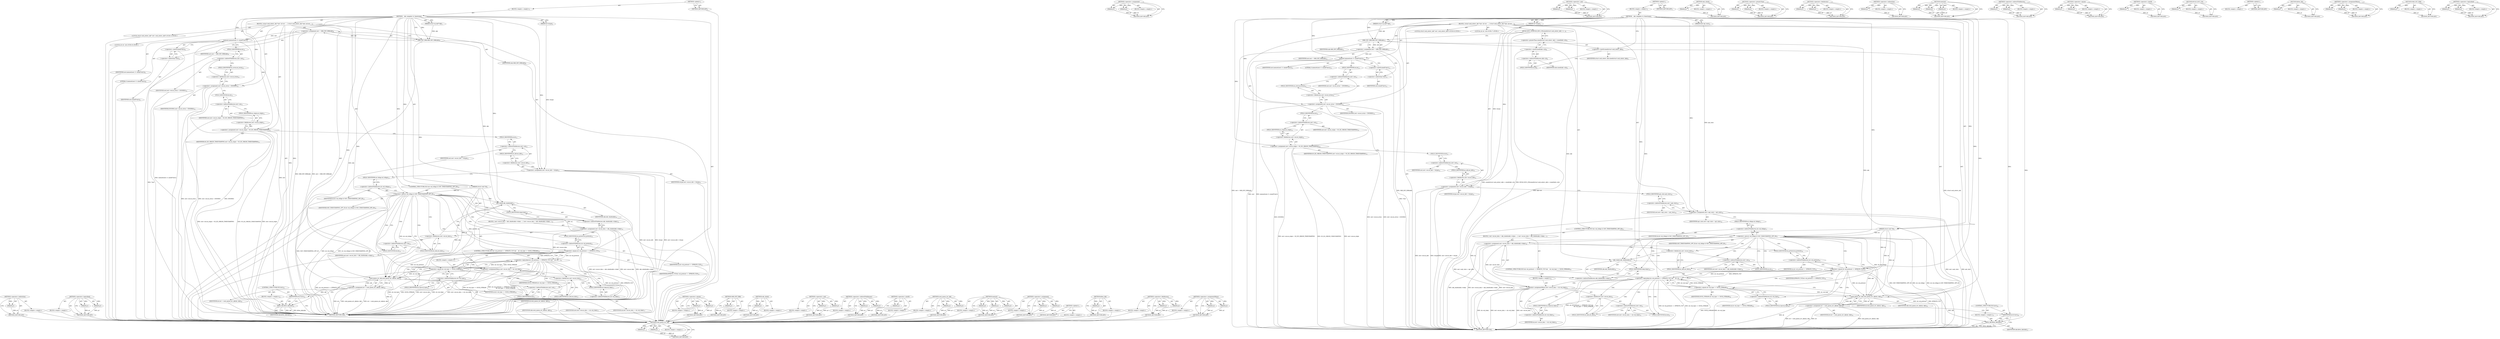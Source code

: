 digraph "&lt;operator&gt;.logicalAnd" {
vulnerable_137 [label=<(METHOD,&lt;operator&gt;.indirection)>];
vulnerable_138 [label=<(PARAM,p1)>];
vulnerable_139 [label=<(BLOCK,&lt;empty&gt;,&lt;empty&gt;)>];
vulnerable_140 [label=<(METHOD_RETURN,ANY)>];
vulnerable_160 [label=<(METHOD,&lt;operator&gt;.logicalAnd)>];
vulnerable_161 [label=<(PARAM,p1)>];
vulnerable_162 [label=<(PARAM,p2)>];
vulnerable_163 [label=<(BLOCK,&lt;empty&gt;,&lt;empty&gt;)>];
vulnerable_164 [label=<(METHOD_RETURN,ANY)>];
vulnerable_6 [label=<(METHOD,&lt;global&gt;)<SUB>1</SUB>>];
vulnerable_7 [label=<(BLOCK,&lt;empty&gt;,&lt;empty&gt;)<SUB>1</SUB>>];
vulnerable_8 [label=<(METHOD,__skb_complete_tx_timestamp)<SUB>1</SUB>>];
vulnerable_9 [label=<(PARAM,struct sk_buff *skb)<SUB>1</SUB>>];
vulnerable_10 [label=<(PARAM,struct sock *sk)<SUB>2</SUB>>];
vulnerable_11 [label=<(PARAM,int tstype)<SUB>3</SUB>>];
vulnerable_12 [label=<(BLOCK,{
 	struct sock_exterr_skb *serr;
 	int err;
 
...,{
 	struct sock_exterr_skb *serr;
 	int err;
 
...)<SUB>4</SUB>>];
vulnerable_13 [label="<(LOCAL,struct sock_exterr_skb* serr: sock_exterr_skb*)<SUB>5</SUB>>"];
vulnerable_14 [label="<(LOCAL,int err: int)<SUB>6</SUB>>"];
vulnerable_15 [label=<(&lt;operator&gt;.assignment,serr = SKB_EXT_ERR(skb))<SUB>8</SUB>>];
vulnerable_16 [label=<(IDENTIFIER,serr,serr = SKB_EXT_ERR(skb))<SUB>8</SUB>>];
vulnerable_17 [label=<(SKB_EXT_ERR,SKB_EXT_ERR(skb))<SUB>8</SUB>>];
vulnerable_18 [label=<(IDENTIFIER,skb,SKB_EXT_ERR(skb))<SUB>8</SUB>>];
vulnerable_19 [label=<(memset,memset(serr, 0, sizeof(*serr)))<SUB>9</SUB>>];
vulnerable_20 [label=<(IDENTIFIER,serr,memset(serr, 0, sizeof(*serr)))<SUB>9</SUB>>];
vulnerable_21 [label=<(LITERAL,0,memset(serr, 0, sizeof(*serr)))<SUB>9</SUB>>];
vulnerable_22 [label=<(&lt;operator&gt;.sizeOf,sizeof(*serr))<SUB>9</SUB>>];
vulnerable_23 [label=<(&lt;operator&gt;.indirection,*serr)<SUB>9</SUB>>];
vulnerable_24 [label=<(IDENTIFIER,serr,sizeof(*serr))<SUB>9</SUB>>];
vulnerable_25 [label=<(&lt;operator&gt;.assignment,serr-&gt;ee.ee_errno = ENOMSG)<SUB>10</SUB>>];
vulnerable_26 [label=<(&lt;operator&gt;.fieldAccess,serr-&gt;ee.ee_errno)<SUB>10</SUB>>];
vulnerable_27 [label=<(&lt;operator&gt;.indirectFieldAccess,serr-&gt;ee)<SUB>10</SUB>>];
vulnerable_28 [label=<(IDENTIFIER,serr,serr-&gt;ee.ee_errno = ENOMSG)<SUB>10</SUB>>];
vulnerable_29 [label=<(FIELD_IDENTIFIER,ee,ee)<SUB>10</SUB>>];
vulnerable_30 [label=<(FIELD_IDENTIFIER,ee_errno,ee_errno)<SUB>10</SUB>>];
vulnerable_31 [label=<(IDENTIFIER,ENOMSG,serr-&gt;ee.ee_errno = ENOMSG)<SUB>10</SUB>>];
vulnerable_32 [label=<(&lt;operator&gt;.assignment,serr-&gt;ee.ee_origin = SO_EE_ORIGIN_TIMESTAMPING)<SUB>11</SUB>>];
vulnerable_33 [label=<(&lt;operator&gt;.fieldAccess,serr-&gt;ee.ee_origin)<SUB>11</SUB>>];
vulnerable_34 [label=<(&lt;operator&gt;.indirectFieldAccess,serr-&gt;ee)<SUB>11</SUB>>];
vulnerable_35 [label=<(IDENTIFIER,serr,serr-&gt;ee.ee_origin = SO_EE_ORIGIN_TIMESTAMPING)<SUB>11</SUB>>];
vulnerable_36 [label=<(FIELD_IDENTIFIER,ee,ee)<SUB>11</SUB>>];
vulnerable_37 [label=<(FIELD_IDENTIFIER,ee_origin,ee_origin)<SUB>11</SUB>>];
vulnerable_38 [label=<(IDENTIFIER,SO_EE_ORIGIN_TIMESTAMPING,serr-&gt;ee.ee_origin = SO_EE_ORIGIN_TIMESTAMPING)<SUB>11</SUB>>];
vulnerable_39 [label=<(&lt;operator&gt;.assignment,serr-&gt;ee.ee_info = tstype)<SUB>12</SUB>>];
vulnerable_40 [label=<(&lt;operator&gt;.fieldAccess,serr-&gt;ee.ee_info)<SUB>12</SUB>>];
vulnerable_41 [label=<(&lt;operator&gt;.indirectFieldAccess,serr-&gt;ee)<SUB>12</SUB>>];
vulnerable_42 [label=<(IDENTIFIER,serr,serr-&gt;ee.ee_info = tstype)<SUB>12</SUB>>];
vulnerable_43 [label=<(FIELD_IDENTIFIER,ee,ee)<SUB>12</SUB>>];
vulnerable_44 [label=<(FIELD_IDENTIFIER,ee_info,ee_info)<SUB>12</SUB>>];
vulnerable_45 [label=<(IDENTIFIER,tstype,serr-&gt;ee.ee_info = tstype)<SUB>12</SUB>>];
vulnerable_46 [label=<(CONTROL_STRUCTURE,IF,if (sk-&gt;sk_tsflags &amp; SOF_TIMESTAMPING_OPT_ID))<SUB>13</SUB>>];
vulnerable_47 [label=<(&lt;operator&gt;.and,sk-&gt;sk_tsflags &amp; SOF_TIMESTAMPING_OPT_ID)<SUB>13</SUB>>];
vulnerable_48 [label=<(&lt;operator&gt;.indirectFieldAccess,sk-&gt;sk_tsflags)<SUB>13</SUB>>];
vulnerable_49 [label=<(IDENTIFIER,sk,sk-&gt;sk_tsflags &amp; SOF_TIMESTAMPING_OPT_ID)<SUB>13</SUB>>];
vulnerable_50 [label=<(FIELD_IDENTIFIER,sk_tsflags,sk_tsflags)<SUB>13</SUB>>];
vulnerable_51 [label=<(IDENTIFIER,SOF_TIMESTAMPING_OPT_ID,sk-&gt;sk_tsflags &amp; SOF_TIMESTAMPING_OPT_ID)<SUB>13</SUB>>];
vulnerable_52 [label=<(BLOCK,{
 		serr-&gt;ee.ee_data = skb_shinfo(skb)-&gt;tskey;...,{
 		serr-&gt;ee.ee_data = skb_shinfo(skb)-&gt;tskey;...)<SUB>13</SUB>>];
vulnerable_53 [label=<(&lt;operator&gt;.assignment,serr-&gt;ee.ee_data = skb_shinfo(skb)-&gt;tskey)<SUB>14</SUB>>];
vulnerable_54 [label=<(&lt;operator&gt;.fieldAccess,serr-&gt;ee.ee_data)<SUB>14</SUB>>];
vulnerable_55 [label=<(&lt;operator&gt;.indirectFieldAccess,serr-&gt;ee)<SUB>14</SUB>>];
vulnerable_56 [label=<(IDENTIFIER,serr,serr-&gt;ee.ee_data = skb_shinfo(skb)-&gt;tskey)<SUB>14</SUB>>];
vulnerable_57 [label=<(FIELD_IDENTIFIER,ee,ee)<SUB>14</SUB>>];
vulnerable_58 [label=<(FIELD_IDENTIFIER,ee_data,ee_data)<SUB>14</SUB>>];
vulnerable_59 [label=<(&lt;operator&gt;.indirectFieldAccess,skb_shinfo(skb)-&gt;tskey)<SUB>14</SUB>>];
vulnerable_60 [label=<(skb_shinfo,skb_shinfo(skb))<SUB>14</SUB>>];
vulnerable_61 [label=<(IDENTIFIER,skb,skb_shinfo(skb))<SUB>14</SUB>>];
vulnerable_62 [label=<(FIELD_IDENTIFIER,tskey,tskey)<SUB>14</SUB>>];
vulnerable_63 [label=<(CONTROL_STRUCTURE,IF,if (sk-&gt;sk_protocol == IPPROTO_TCP &amp;&amp;
		    sk-&gt;sk_type == SOCK_STREAM))<SUB>15</SUB>>];
vulnerable_64 [label=<(&lt;operator&gt;.logicalAnd,sk-&gt;sk_protocol == IPPROTO_TCP &amp;&amp;
		    sk-&gt;sk_...)<SUB>15</SUB>>];
vulnerable_65 [label=<(&lt;operator&gt;.equals,sk-&gt;sk_protocol == IPPROTO_TCP)<SUB>15</SUB>>];
vulnerable_66 [label=<(&lt;operator&gt;.indirectFieldAccess,sk-&gt;sk_protocol)<SUB>15</SUB>>];
vulnerable_67 [label=<(IDENTIFIER,sk,sk-&gt;sk_protocol == IPPROTO_TCP)<SUB>15</SUB>>];
vulnerable_68 [label=<(FIELD_IDENTIFIER,sk_protocol,sk_protocol)<SUB>15</SUB>>];
vulnerable_69 [label=<(IDENTIFIER,IPPROTO_TCP,sk-&gt;sk_protocol == IPPROTO_TCP)<SUB>15</SUB>>];
vulnerable_70 [label=<(&lt;operator&gt;.equals,sk-&gt;sk_type == SOCK_STREAM)<SUB>16</SUB>>];
vulnerable_71 [label=<(&lt;operator&gt;.indirectFieldAccess,sk-&gt;sk_type)<SUB>16</SUB>>];
vulnerable_72 [label=<(IDENTIFIER,sk,sk-&gt;sk_type == SOCK_STREAM)<SUB>16</SUB>>];
vulnerable_73 [label=<(FIELD_IDENTIFIER,sk_type,sk_type)<SUB>16</SUB>>];
vulnerable_74 [label=<(IDENTIFIER,SOCK_STREAM,sk-&gt;sk_type == SOCK_STREAM)<SUB>16</SUB>>];
vulnerable_75 [label=<(BLOCK,&lt;empty&gt;,&lt;empty&gt;)<SUB>17</SUB>>];
vulnerable_76 [label=<(&lt;operator&gt;.assignmentMinus,serr-&gt;ee.ee_data -= sk-&gt;sk_tskey)<SUB>17</SUB>>];
vulnerable_77 [label=<(&lt;operator&gt;.fieldAccess,serr-&gt;ee.ee_data)<SUB>17</SUB>>];
vulnerable_78 [label=<(&lt;operator&gt;.indirectFieldAccess,serr-&gt;ee)<SUB>17</SUB>>];
vulnerable_79 [label=<(IDENTIFIER,serr,serr-&gt;ee.ee_data -= sk-&gt;sk_tskey)<SUB>17</SUB>>];
vulnerable_80 [label=<(FIELD_IDENTIFIER,ee,ee)<SUB>17</SUB>>];
vulnerable_81 [label=<(FIELD_IDENTIFIER,ee_data,ee_data)<SUB>17</SUB>>];
vulnerable_82 [label=<(&lt;operator&gt;.indirectFieldAccess,sk-&gt;sk_tskey)<SUB>17</SUB>>];
vulnerable_83 [label=<(IDENTIFIER,sk,serr-&gt;ee.ee_data -= sk-&gt;sk_tskey)<SUB>17</SUB>>];
vulnerable_84 [label=<(FIELD_IDENTIFIER,sk_tskey,sk_tskey)<SUB>17</SUB>>];
vulnerable_85 [label=<(&lt;operator&gt;.assignment,err = sock_queue_err_skb(sk, skb))<SUB>20</SUB>>];
vulnerable_86 [label=<(IDENTIFIER,err,err = sock_queue_err_skb(sk, skb))<SUB>20</SUB>>];
vulnerable_87 [label=<(sock_queue_err_skb,sock_queue_err_skb(sk, skb))<SUB>20</SUB>>];
vulnerable_88 [label=<(IDENTIFIER,sk,sock_queue_err_skb(sk, skb))<SUB>20</SUB>>];
vulnerable_89 [label=<(IDENTIFIER,skb,sock_queue_err_skb(sk, skb))<SUB>20</SUB>>];
vulnerable_90 [label=<(CONTROL_STRUCTURE,IF,if (err))<SUB>22</SUB>>];
vulnerable_91 [label=<(IDENTIFIER,err,if (err))<SUB>22</SUB>>];
vulnerable_92 [label=<(BLOCK,&lt;empty&gt;,&lt;empty&gt;)<SUB>23</SUB>>];
vulnerable_93 [label=<(kfree_skb,kfree_skb(skb))<SUB>23</SUB>>];
vulnerable_94 [label=<(IDENTIFIER,skb,kfree_skb(skb))<SUB>23</SUB>>];
vulnerable_95 [label=<(METHOD_RETURN,void)<SUB>1</SUB>>];
vulnerable_97 [label=<(METHOD_RETURN,ANY)<SUB>1</SUB>>];
vulnerable_165 [label=<(METHOD,&lt;operator&gt;.equals)>];
vulnerable_166 [label=<(PARAM,p1)>];
vulnerable_167 [label=<(PARAM,p2)>];
vulnerable_168 [label=<(BLOCK,&lt;empty&gt;,&lt;empty&gt;)>];
vulnerable_169 [label=<(METHOD_RETURN,ANY)>];
vulnerable_123 [label=<(METHOD,SKB_EXT_ERR)>];
vulnerable_124 [label=<(PARAM,p1)>];
vulnerable_125 [label=<(BLOCK,&lt;empty&gt;,&lt;empty&gt;)>];
vulnerable_126 [label=<(METHOD_RETURN,ANY)>];
vulnerable_156 [label=<(METHOD,skb_shinfo)>];
vulnerable_157 [label=<(PARAM,p1)>];
vulnerable_158 [label=<(BLOCK,&lt;empty&gt;,&lt;empty&gt;)>];
vulnerable_159 [label=<(METHOD_RETURN,ANY)>];
vulnerable_151 [label=<(METHOD,&lt;operator&gt;.and)>];
vulnerable_152 [label=<(PARAM,p1)>];
vulnerable_153 [label=<(PARAM,p2)>];
vulnerable_154 [label=<(BLOCK,&lt;empty&gt;,&lt;empty&gt;)>];
vulnerable_155 [label=<(METHOD_RETURN,ANY)>];
vulnerable_146 [label=<(METHOD,&lt;operator&gt;.indirectFieldAccess)>];
vulnerable_147 [label=<(PARAM,p1)>];
vulnerable_148 [label=<(PARAM,p2)>];
vulnerable_149 [label=<(BLOCK,&lt;empty&gt;,&lt;empty&gt;)>];
vulnerable_150 [label=<(METHOD_RETURN,ANY)>];
vulnerable_133 [label=<(METHOD,&lt;operator&gt;.sizeOf)>];
vulnerable_134 [label=<(PARAM,p1)>];
vulnerable_135 [label=<(BLOCK,&lt;empty&gt;,&lt;empty&gt;)>];
vulnerable_136 [label=<(METHOD_RETURN,ANY)>];
vulnerable_175 [label=<(METHOD,sock_queue_err_skb)>];
vulnerable_176 [label=<(PARAM,p1)>];
vulnerable_177 [label=<(PARAM,p2)>];
vulnerable_178 [label=<(BLOCK,&lt;empty&gt;,&lt;empty&gt;)>];
vulnerable_179 [label=<(METHOD_RETURN,ANY)>];
vulnerable_127 [label=<(METHOD,memset)>];
vulnerable_128 [label=<(PARAM,p1)>];
vulnerable_129 [label=<(PARAM,p2)>];
vulnerable_130 [label=<(PARAM,p3)>];
vulnerable_131 [label=<(BLOCK,&lt;empty&gt;,&lt;empty&gt;)>];
vulnerable_132 [label=<(METHOD_RETURN,ANY)>];
vulnerable_118 [label=<(METHOD,&lt;operator&gt;.assignment)>];
vulnerable_119 [label=<(PARAM,p1)>];
vulnerable_120 [label=<(PARAM,p2)>];
vulnerable_121 [label=<(BLOCK,&lt;empty&gt;,&lt;empty&gt;)>];
vulnerable_122 [label=<(METHOD_RETURN,ANY)>];
vulnerable_112 [label=<(METHOD,&lt;global&gt;)<SUB>1</SUB>>];
vulnerable_113 [label=<(BLOCK,&lt;empty&gt;,&lt;empty&gt;)>];
vulnerable_114 [label=<(METHOD_RETURN,ANY)>];
vulnerable_180 [label=<(METHOD,kfree_skb)>];
vulnerable_181 [label=<(PARAM,p1)>];
vulnerable_182 [label=<(BLOCK,&lt;empty&gt;,&lt;empty&gt;)>];
vulnerable_183 [label=<(METHOD_RETURN,ANY)>];
vulnerable_141 [label=<(METHOD,&lt;operator&gt;.fieldAccess)>];
vulnerable_142 [label=<(PARAM,p1)>];
vulnerable_143 [label=<(PARAM,p2)>];
vulnerable_144 [label=<(BLOCK,&lt;empty&gt;,&lt;empty&gt;)>];
vulnerable_145 [label=<(METHOD_RETURN,ANY)>];
vulnerable_170 [label=<(METHOD,&lt;operator&gt;.assignmentMinus)>];
vulnerable_171 [label=<(PARAM,p1)>];
vulnerable_172 [label=<(PARAM,p2)>];
vulnerable_173 [label=<(BLOCK,&lt;empty&gt;,&lt;empty&gt;)>];
vulnerable_174 [label=<(METHOD_RETURN,ANY)>];
fixed_202 [label=<(METHOD,sock_queue_err_skb)>];
fixed_203 [label=<(PARAM,p1)>];
fixed_204 [label=<(PARAM,p2)>];
fixed_205 [label=<(BLOCK,&lt;empty&gt;,&lt;empty&gt;)>];
fixed_206 [label=<(METHOD_RETURN,ANY)>];
fixed_154 [label=<(METHOD,&lt;operator&gt;.assignment)>];
fixed_155 [label=<(PARAM,p1)>];
fixed_156 [label=<(PARAM,p2)>];
fixed_157 [label=<(BLOCK,&lt;empty&gt;,&lt;empty&gt;)>];
fixed_158 [label=<(METHOD_RETURN,ANY)>];
fixed_178 [label=<(METHOD,&lt;operator&gt;.and)>];
fixed_179 [label=<(PARAM,p1)>];
fixed_180 [label=<(PARAM,p2)>];
fixed_181 [label=<(BLOCK,&lt;empty&gt;,&lt;empty&gt;)>];
fixed_182 [label=<(METHOD_RETURN,ANY)>];
fixed_6 [label=<(METHOD,&lt;global&gt;)<SUB>1</SUB>>];
fixed_7 [label=<(BLOCK,&lt;empty&gt;,&lt;empty&gt;)<SUB>1</SUB>>];
fixed_8 [label=<(METHOD,__skb_complete_tx_timestamp)<SUB>1</SUB>>];
fixed_9 [label=<(PARAM,struct sk_buff *skb)<SUB>1</SUB>>];
fixed_10 [label=<(PARAM,struct sock *sk)<SUB>2</SUB>>];
fixed_11 [label=<(PARAM,int tstype)<SUB>3</SUB>>];
fixed_12 [label=<(PARAM,bool opt_stats)<SUB>4</SUB>>];
fixed_13 [label=<(BLOCK,{
 	struct sock_exterr_skb *serr;
 	int err;
 
...,{
 	struct sock_exterr_skb *serr;
 	int err;
 
...)<SUB>5</SUB>>];
fixed_14 [label="<(LOCAL,struct sock_exterr_skb* serr: sock_exterr_skb*)<SUB>6</SUB>>"];
fixed_15 [label="<(LOCAL,int err: int)<SUB>7</SUB>>"];
fixed_16 [label=<(BUILD_BUG_ON,BUILD_BUG_ON(sizeof(struct sock_exterr_skb) &gt; s...)<SUB>9</SUB>>];
fixed_17 [label=<(&lt;operator&gt;.greaterThan,sizeof(struct sock_exterr_skb) &gt; sizeof(skb-&gt;cb))<SUB>9</SUB>>];
fixed_18 [label=<(&lt;operator&gt;.sizeOf,sizeof(struct sock_exterr_skb))<SUB>9</SUB>>];
fixed_19 [label=<(IDENTIFIER,struct sock_exterr_skb,sizeof(struct sock_exterr_skb))<SUB>9</SUB>>];
fixed_20 [label=<(&lt;operator&gt;.sizeOf,sizeof(skb-&gt;cb))<SUB>9</SUB>>];
fixed_21 [label=<(&lt;operator&gt;.indirectFieldAccess,skb-&gt;cb)<SUB>9</SUB>>];
fixed_22 [label=<(IDENTIFIER,skb,sizeof(skb-&gt;cb))<SUB>9</SUB>>];
fixed_23 [label=<(FIELD_IDENTIFIER,cb,cb)<SUB>9</SUB>>];
fixed_24 [label=<(&lt;operator&gt;.assignment,serr = SKB_EXT_ERR(skb))<SUB>11</SUB>>];
fixed_25 [label=<(IDENTIFIER,serr,serr = SKB_EXT_ERR(skb))<SUB>11</SUB>>];
fixed_26 [label=<(SKB_EXT_ERR,SKB_EXT_ERR(skb))<SUB>11</SUB>>];
fixed_27 [label=<(IDENTIFIER,skb,SKB_EXT_ERR(skb))<SUB>11</SUB>>];
fixed_28 [label=<(memset,memset(serr, 0, sizeof(*serr)))<SUB>12</SUB>>];
fixed_29 [label=<(IDENTIFIER,serr,memset(serr, 0, sizeof(*serr)))<SUB>12</SUB>>];
fixed_30 [label=<(LITERAL,0,memset(serr, 0, sizeof(*serr)))<SUB>12</SUB>>];
fixed_31 [label=<(&lt;operator&gt;.sizeOf,sizeof(*serr))<SUB>12</SUB>>];
fixed_32 [label=<(&lt;operator&gt;.indirection,*serr)<SUB>12</SUB>>];
fixed_33 [label=<(IDENTIFIER,serr,sizeof(*serr))<SUB>12</SUB>>];
fixed_34 [label=<(&lt;operator&gt;.assignment,serr-&gt;ee.ee_errno = ENOMSG)<SUB>13</SUB>>];
fixed_35 [label=<(&lt;operator&gt;.fieldAccess,serr-&gt;ee.ee_errno)<SUB>13</SUB>>];
fixed_36 [label=<(&lt;operator&gt;.indirectFieldAccess,serr-&gt;ee)<SUB>13</SUB>>];
fixed_37 [label=<(IDENTIFIER,serr,serr-&gt;ee.ee_errno = ENOMSG)<SUB>13</SUB>>];
fixed_38 [label=<(FIELD_IDENTIFIER,ee,ee)<SUB>13</SUB>>];
fixed_39 [label=<(FIELD_IDENTIFIER,ee_errno,ee_errno)<SUB>13</SUB>>];
fixed_40 [label=<(IDENTIFIER,ENOMSG,serr-&gt;ee.ee_errno = ENOMSG)<SUB>13</SUB>>];
fixed_41 [label=<(&lt;operator&gt;.assignment,serr-&gt;ee.ee_origin = SO_EE_ORIGIN_TIMESTAMPING)<SUB>14</SUB>>];
fixed_42 [label=<(&lt;operator&gt;.fieldAccess,serr-&gt;ee.ee_origin)<SUB>14</SUB>>];
fixed_43 [label=<(&lt;operator&gt;.indirectFieldAccess,serr-&gt;ee)<SUB>14</SUB>>];
fixed_44 [label=<(IDENTIFIER,serr,serr-&gt;ee.ee_origin = SO_EE_ORIGIN_TIMESTAMPING)<SUB>14</SUB>>];
fixed_45 [label=<(FIELD_IDENTIFIER,ee,ee)<SUB>14</SUB>>];
fixed_46 [label=<(FIELD_IDENTIFIER,ee_origin,ee_origin)<SUB>14</SUB>>];
fixed_47 [label=<(IDENTIFIER,SO_EE_ORIGIN_TIMESTAMPING,serr-&gt;ee.ee_origin = SO_EE_ORIGIN_TIMESTAMPING)<SUB>14</SUB>>];
fixed_48 [label=<(&lt;operator&gt;.assignment,serr-&gt;ee.ee_info = tstype)<SUB>15</SUB>>];
fixed_49 [label=<(&lt;operator&gt;.fieldAccess,serr-&gt;ee.ee_info)<SUB>15</SUB>>];
fixed_50 [label=<(&lt;operator&gt;.indirectFieldAccess,serr-&gt;ee)<SUB>15</SUB>>];
fixed_51 [label=<(IDENTIFIER,serr,serr-&gt;ee.ee_info = tstype)<SUB>15</SUB>>];
fixed_52 [label=<(FIELD_IDENTIFIER,ee,ee)<SUB>15</SUB>>];
fixed_53 [label=<(FIELD_IDENTIFIER,ee_info,ee_info)<SUB>15</SUB>>];
fixed_54 [label=<(IDENTIFIER,tstype,serr-&gt;ee.ee_info = tstype)<SUB>15</SUB>>];
fixed_55 [label=<(&lt;operator&gt;.assignment,serr-&gt;opt_stats = opt_stats)<SUB>16</SUB>>];
fixed_56 [label=<(&lt;operator&gt;.indirectFieldAccess,serr-&gt;opt_stats)<SUB>16</SUB>>];
fixed_57 [label=<(IDENTIFIER,serr,serr-&gt;opt_stats = opt_stats)<SUB>16</SUB>>];
fixed_58 [label=<(FIELD_IDENTIFIER,opt_stats,opt_stats)<SUB>16</SUB>>];
fixed_59 [label=<(IDENTIFIER,opt_stats,serr-&gt;opt_stats = opt_stats)<SUB>16</SUB>>];
fixed_60 [label=<(CONTROL_STRUCTURE,IF,if (sk-&gt;sk_tsflags &amp; SOF_TIMESTAMPING_OPT_ID))<SUB>17</SUB>>];
fixed_61 [label=<(&lt;operator&gt;.and,sk-&gt;sk_tsflags &amp; SOF_TIMESTAMPING_OPT_ID)<SUB>17</SUB>>];
fixed_62 [label=<(&lt;operator&gt;.indirectFieldAccess,sk-&gt;sk_tsflags)<SUB>17</SUB>>];
fixed_63 [label=<(IDENTIFIER,sk,sk-&gt;sk_tsflags &amp; SOF_TIMESTAMPING_OPT_ID)<SUB>17</SUB>>];
fixed_64 [label=<(FIELD_IDENTIFIER,sk_tsflags,sk_tsflags)<SUB>17</SUB>>];
fixed_65 [label=<(IDENTIFIER,SOF_TIMESTAMPING_OPT_ID,sk-&gt;sk_tsflags &amp; SOF_TIMESTAMPING_OPT_ID)<SUB>17</SUB>>];
fixed_66 [label=<(BLOCK,{
 		serr-&gt;ee.ee_data = skb_shinfo(skb)-&gt;tskey;...,{
 		serr-&gt;ee.ee_data = skb_shinfo(skb)-&gt;tskey;...)<SUB>17</SUB>>];
fixed_67 [label=<(&lt;operator&gt;.assignment,serr-&gt;ee.ee_data = skb_shinfo(skb)-&gt;tskey)<SUB>18</SUB>>];
fixed_68 [label=<(&lt;operator&gt;.fieldAccess,serr-&gt;ee.ee_data)<SUB>18</SUB>>];
fixed_69 [label=<(&lt;operator&gt;.indirectFieldAccess,serr-&gt;ee)<SUB>18</SUB>>];
fixed_70 [label=<(IDENTIFIER,serr,serr-&gt;ee.ee_data = skb_shinfo(skb)-&gt;tskey)<SUB>18</SUB>>];
fixed_71 [label=<(FIELD_IDENTIFIER,ee,ee)<SUB>18</SUB>>];
fixed_72 [label=<(FIELD_IDENTIFIER,ee_data,ee_data)<SUB>18</SUB>>];
fixed_73 [label=<(&lt;operator&gt;.indirectFieldAccess,skb_shinfo(skb)-&gt;tskey)<SUB>18</SUB>>];
fixed_74 [label=<(skb_shinfo,skb_shinfo(skb))<SUB>18</SUB>>];
fixed_75 [label=<(IDENTIFIER,skb,skb_shinfo(skb))<SUB>18</SUB>>];
fixed_76 [label=<(FIELD_IDENTIFIER,tskey,tskey)<SUB>18</SUB>>];
fixed_77 [label=<(CONTROL_STRUCTURE,IF,if (sk-&gt;sk_protocol == IPPROTO_TCP &amp;&amp;
		    sk-&gt;sk_type == SOCK_STREAM))<SUB>19</SUB>>];
fixed_78 [label=<(&lt;operator&gt;.logicalAnd,sk-&gt;sk_protocol == IPPROTO_TCP &amp;&amp;
		    sk-&gt;sk_...)<SUB>19</SUB>>];
fixed_79 [label=<(&lt;operator&gt;.equals,sk-&gt;sk_protocol == IPPROTO_TCP)<SUB>19</SUB>>];
fixed_80 [label=<(&lt;operator&gt;.indirectFieldAccess,sk-&gt;sk_protocol)<SUB>19</SUB>>];
fixed_81 [label=<(IDENTIFIER,sk,sk-&gt;sk_protocol == IPPROTO_TCP)<SUB>19</SUB>>];
fixed_82 [label=<(FIELD_IDENTIFIER,sk_protocol,sk_protocol)<SUB>19</SUB>>];
fixed_83 [label=<(IDENTIFIER,IPPROTO_TCP,sk-&gt;sk_protocol == IPPROTO_TCP)<SUB>19</SUB>>];
fixed_84 [label=<(&lt;operator&gt;.equals,sk-&gt;sk_type == SOCK_STREAM)<SUB>20</SUB>>];
fixed_85 [label=<(&lt;operator&gt;.indirectFieldAccess,sk-&gt;sk_type)<SUB>20</SUB>>];
fixed_86 [label=<(IDENTIFIER,sk,sk-&gt;sk_type == SOCK_STREAM)<SUB>20</SUB>>];
fixed_87 [label=<(FIELD_IDENTIFIER,sk_type,sk_type)<SUB>20</SUB>>];
fixed_88 [label=<(IDENTIFIER,SOCK_STREAM,sk-&gt;sk_type == SOCK_STREAM)<SUB>20</SUB>>];
fixed_89 [label=<(BLOCK,&lt;empty&gt;,&lt;empty&gt;)<SUB>21</SUB>>];
fixed_90 [label=<(&lt;operator&gt;.assignmentMinus,serr-&gt;ee.ee_data -= sk-&gt;sk_tskey)<SUB>21</SUB>>];
fixed_91 [label=<(&lt;operator&gt;.fieldAccess,serr-&gt;ee.ee_data)<SUB>21</SUB>>];
fixed_92 [label=<(&lt;operator&gt;.indirectFieldAccess,serr-&gt;ee)<SUB>21</SUB>>];
fixed_93 [label=<(IDENTIFIER,serr,serr-&gt;ee.ee_data -= sk-&gt;sk_tskey)<SUB>21</SUB>>];
fixed_94 [label=<(FIELD_IDENTIFIER,ee,ee)<SUB>21</SUB>>];
fixed_95 [label=<(FIELD_IDENTIFIER,ee_data,ee_data)<SUB>21</SUB>>];
fixed_96 [label=<(&lt;operator&gt;.indirectFieldAccess,sk-&gt;sk_tskey)<SUB>21</SUB>>];
fixed_97 [label=<(IDENTIFIER,sk,serr-&gt;ee.ee_data -= sk-&gt;sk_tskey)<SUB>21</SUB>>];
fixed_98 [label=<(FIELD_IDENTIFIER,sk_tskey,sk_tskey)<SUB>21</SUB>>];
fixed_99 [label=<(&lt;operator&gt;.assignment,err = sock_queue_err_skb(sk, skb))<SUB>24</SUB>>];
fixed_100 [label=<(IDENTIFIER,err,err = sock_queue_err_skb(sk, skb))<SUB>24</SUB>>];
fixed_101 [label=<(sock_queue_err_skb,sock_queue_err_skb(sk, skb))<SUB>24</SUB>>];
fixed_102 [label=<(IDENTIFIER,sk,sock_queue_err_skb(sk, skb))<SUB>24</SUB>>];
fixed_103 [label=<(IDENTIFIER,skb,sock_queue_err_skb(sk, skb))<SUB>24</SUB>>];
fixed_104 [label=<(CONTROL_STRUCTURE,IF,if (err))<SUB>26</SUB>>];
fixed_105 [label=<(IDENTIFIER,err,if (err))<SUB>26</SUB>>];
fixed_106 [label=<(BLOCK,&lt;empty&gt;,&lt;empty&gt;)<SUB>27</SUB>>];
fixed_107 [label=<(kfree_skb,kfree_skb(skb))<SUB>27</SUB>>];
fixed_108 [label=<(IDENTIFIER,skb,kfree_skb(skb))<SUB>27</SUB>>];
fixed_109 [label=<(METHOD_RETURN,void)<SUB>1</SUB>>];
fixed_111 [label=<(METHOD_RETURN,ANY)<SUB>1</SUB>>];
fixed_183 [label=<(METHOD,skb_shinfo)>];
fixed_184 [label=<(PARAM,p1)>];
fixed_185 [label=<(BLOCK,&lt;empty&gt;,&lt;empty&gt;)>];
fixed_186 [label=<(METHOD_RETURN,ANY)>];
fixed_140 [label=<(METHOD,&lt;operator&gt;.greaterThan)>];
fixed_141 [label=<(PARAM,p1)>];
fixed_142 [label=<(PARAM,p2)>];
fixed_143 [label=<(BLOCK,&lt;empty&gt;,&lt;empty&gt;)>];
fixed_144 [label=<(METHOD_RETURN,ANY)>];
fixed_173 [label=<(METHOD,&lt;operator&gt;.fieldAccess)>];
fixed_174 [label=<(PARAM,p1)>];
fixed_175 [label=<(PARAM,p2)>];
fixed_176 [label=<(BLOCK,&lt;empty&gt;,&lt;empty&gt;)>];
fixed_177 [label=<(METHOD_RETURN,ANY)>];
fixed_169 [label=<(METHOD,&lt;operator&gt;.indirection)>];
fixed_170 [label=<(PARAM,p1)>];
fixed_171 [label=<(BLOCK,&lt;empty&gt;,&lt;empty&gt;)>];
fixed_172 [label=<(METHOD_RETURN,ANY)>];
fixed_163 [label=<(METHOD,memset)>];
fixed_164 [label=<(PARAM,p1)>];
fixed_165 [label=<(PARAM,p2)>];
fixed_166 [label=<(PARAM,p3)>];
fixed_167 [label=<(BLOCK,&lt;empty&gt;,&lt;empty&gt;)>];
fixed_168 [label=<(METHOD_RETURN,ANY)>];
fixed_149 [label=<(METHOD,&lt;operator&gt;.indirectFieldAccess)>];
fixed_150 [label=<(PARAM,p1)>];
fixed_151 [label=<(PARAM,p2)>];
fixed_152 [label=<(BLOCK,&lt;empty&gt;,&lt;empty&gt;)>];
fixed_153 [label=<(METHOD_RETURN,ANY)>];
fixed_192 [label=<(METHOD,&lt;operator&gt;.equals)>];
fixed_193 [label=<(PARAM,p1)>];
fixed_194 [label=<(PARAM,p2)>];
fixed_195 [label=<(BLOCK,&lt;empty&gt;,&lt;empty&gt;)>];
fixed_196 [label=<(METHOD_RETURN,ANY)>];
fixed_145 [label=<(METHOD,&lt;operator&gt;.sizeOf)>];
fixed_146 [label=<(PARAM,p1)>];
fixed_147 [label=<(BLOCK,&lt;empty&gt;,&lt;empty&gt;)>];
fixed_148 [label=<(METHOD_RETURN,ANY)>];
fixed_136 [label=<(METHOD,BUILD_BUG_ON)>];
fixed_137 [label=<(PARAM,p1)>];
fixed_138 [label=<(BLOCK,&lt;empty&gt;,&lt;empty&gt;)>];
fixed_139 [label=<(METHOD_RETURN,ANY)>];
fixed_130 [label=<(METHOD,&lt;global&gt;)<SUB>1</SUB>>];
fixed_131 [label=<(BLOCK,&lt;empty&gt;,&lt;empty&gt;)>];
fixed_132 [label=<(METHOD_RETURN,ANY)>];
fixed_207 [label=<(METHOD,kfree_skb)>];
fixed_208 [label=<(PARAM,p1)>];
fixed_209 [label=<(BLOCK,&lt;empty&gt;,&lt;empty&gt;)>];
fixed_210 [label=<(METHOD_RETURN,ANY)>];
fixed_197 [label=<(METHOD,&lt;operator&gt;.assignmentMinus)>];
fixed_198 [label=<(PARAM,p1)>];
fixed_199 [label=<(PARAM,p2)>];
fixed_200 [label=<(BLOCK,&lt;empty&gt;,&lt;empty&gt;)>];
fixed_201 [label=<(METHOD_RETURN,ANY)>];
fixed_159 [label=<(METHOD,SKB_EXT_ERR)>];
fixed_160 [label=<(PARAM,p1)>];
fixed_161 [label=<(BLOCK,&lt;empty&gt;,&lt;empty&gt;)>];
fixed_162 [label=<(METHOD_RETURN,ANY)>];
fixed_187 [label=<(METHOD,&lt;operator&gt;.logicalAnd)>];
fixed_188 [label=<(PARAM,p1)>];
fixed_189 [label=<(PARAM,p2)>];
fixed_190 [label=<(BLOCK,&lt;empty&gt;,&lt;empty&gt;)>];
fixed_191 [label=<(METHOD_RETURN,ANY)>];
vulnerable_137 -> vulnerable_138  [key=0, label="AST: "];
vulnerable_137 -> vulnerable_138  [key=1, label="DDG: "];
vulnerable_137 -> vulnerable_139  [key=0, label="AST: "];
vulnerable_137 -> vulnerable_140  [key=0, label="AST: "];
vulnerable_137 -> vulnerable_140  [key=1, label="CFG: "];
vulnerable_138 -> vulnerable_140  [key=0, label="DDG: p1"];
vulnerable_139 -> fixed_202  [key=0];
vulnerable_140 -> fixed_202  [key=0];
vulnerable_160 -> vulnerable_161  [key=0, label="AST: "];
vulnerable_160 -> vulnerable_161  [key=1, label="DDG: "];
vulnerable_160 -> vulnerable_163  [key=0, label="AST: "];
vulnerable_160 -> vulnerable_162  [key=0, label="AST: "];
vulnerable_160 -> vulnerable_162  [key=1, label="DDG: "];
vulnerable_160 -> vulnerable_164  [key=0, label="AST: "];
vulnerable_160 -> vulnerable_164  [key=1, label="CFG: "];
vulnerable_161 -> vulnerable_164  [key=0, label="DDG: p1"];
vulnerable_162 -> vulnerable_164  [key=0, label="DDG: p2"];
vulnerable_163 -> fixed_202  [key=0];
vulnerable_164 -> fixed_202  [key=0];
vulnerable_6 -> vulnerable_7  [key=0, label="AST: "];
vulnerable_6 -> vulnerable_97  [key=0, label="AST: "];
vulnerable_6 -> vulnerable_97  [key=1, label="CFG: "];
vulnerable_7 -> vulnerable_8  [key=0, label="AST: "];
vulnerable_8 -> vulnerable_9  [key=0, label="AST: "];
vulnerable_8 -> vulnerable_9  [key=1, label="DDG: "];
vulnerable_8 -> vulnerable_10  [key=0, label="AST: "];
vulnerable_8 -> vulnerable_10  [key=1, label="DDG: "];
vulnerable_8 -> vulnerable_11  [key=0, label="AST: "];
vulnerable_8 -> vulnerable_11  [key=1, label="DDG: "];
vulnerable_8 -> vulnerable_12  [key=0, label="AST: "];
vulnerable_8 -> vulnerable_95  [key=0, label="AST: "];
vulnerable_8 -> vulnerable_17  [key=0, label="CFG: "];
vulnerable_8 -> vulnerable_17  [key=1, label="DDG: "];
vulnerable_8 -> vulnerable_25  [key=0, label="DDG: "];
vulnerable_8 -> vulnerable_32  [key=0, label="DDG: "];
vulnerable_8 -> vulnerable_39  [key=0, label="DDG: "];
vulnerable_8 -> vulnerable_19  [key=0, label="DDG: "];
vulnerable_8 -> vulnerable_91  [key=0, label="DDG: "];
vulnerable_8 -> vulnerable_47  [key=0, label="DDG: "];
vulnerable_8 -> vulnerable_87  [key=0, label="DDG: "];
vulnerable_8 -> vulnerable_93  [key=0, label="DDG: "];
vulnerable_8 -> vulnerable_60  [key=0, label="DDG: "];
vulnerable_8 -> vulnerable_65  [key=0, label="DDG: "];
vulnerable_8 -> vulnerable_70  [key=0, label="DDG: "];
vulnerable_9 -> vulnerable_17  [key=0, label="DDG: skb"];
vulnerable_10 -> vulnerable_47  [key=0, label="DDG: sk"];
vulnerable_10 -> vulnerable_87  [key=0, label="DDG: sk"];
vulnerable_10 -> vulnerable_76  [key=0, label="DDG: sk"];
vulnerable_10 -> vulnerable_65  [key=0, label="DDG: sk"];
vulnerable_10 -> vulnerable_70  [key=0, label="DDG: sk"];
vulnerable_11 -> vulnerable_39  [key=0, label="DDG: tstype"];
vulnerable_12 -> vulnerable_13  [key=0, label="AST: "];
vulnerable_12 -> vulnerable_14  [key=0, label="AST: "];
vulnerable_12 -> vulnerable_15  [key=0, label="AST: "];
vulnerable_12 -> vulnerable_19  [key=0, label="AST: "];
vulnerable_12 -> vulnerable_25  [key=0, label="AST: "];
vulnerable_12 -> vulnerable_32  [key=0, label="AST: "];
vulnerable_12 -> vulnerable_39  [key=0, label="AST: "];
vulnerable_12 -> vulnerable_46  [key=0, label="AST: "];
vulnerable_12 -> vulnerable_85  [key=0, label="AST: "];
vulnerable_12 -> vulnerable_90  [key=0, label="AST: "];
vulnerable_13 -> fixed_202  [key=0];
vulnerable_14 -> fixed_202  [key=0];
vulnerable_15 -> vulnerable_16  [key=0, label="AST: "];
vulnerable_15 -> vulnerable_17  [key=0, label="AST: "];
vulnerable_15 -> vulnerable_23  [key=0, label="CFG: "];
vulnerable_15 -> vulnerable_95  [key=0, label="DDG: SKB_EXT_ERR(skb)"];
vulnerable_15 -> vulnerable_95  [key=1, label="DDG: serr = SKB_EXT_ERR(skb)"];
vulnerable_15 -> vulnerable_19  [key=0, label="DDG: serr"];
vulnerable_16 -> fixed_202  [key=0];
vulnerable_17 -> vulnerable_18  [key=0, label="AST: "];
vulnerable_17 -> vulnerable_15  [key=0, label="CFG: "];
vulnerable_17 -> vulnerable_15  [key=1, label="DDG: skb"];
vulnerable_17 -> vulnerable_87  [key=0, label="DDG: skb"];
vulnerable_17 -> vulnerable_60  [key=0, label="DDG: skb"];
vulnerable_18 -> fixed_202  [key=0];
vulnerable_19 -> vulnerable_20  [key=0, label="AST: "];
vulnerable_19 -> vulnerable_21  [key=0, label="AST: "];
vulnerable_19 -> vulnerable_22  [key=0, label="AST: "];
vulnerable_19 -> vulnerable_29  [key=0, label="CFG: "];
vulnerable_19 -> vulnerable_95  [key=0, label="DDG: serr"];
vulnerable_19 -> vulnerable_95  [key=1, label="DDG: memset(serr, 0, sizeof(*serr))"];
vulnerable_20 -> fixed_202  [key=0];
vulnerable_21 -> fixed_202  [key=0];
vulnerable_22 -> vulnerable_23  [key=0, label="AST: "];
vulnerable_22 -> vulnerable_19  [key=0, label="CFG: "];
vulnerable_22 -> vulnerable_95  [key=0, label="DDG: *serr"];
vulnerable_23 -> vulnerable_24  [key=0, label="AST: "];
vulnerable_23 -> vulnerable_22  [key=0, label="CFG: "];
vulnerable_24 -> fixed_202  [key=0];
vulnerable_25 -> vulnerable_26  [key=0, label="AST: "];
vulnerable_25 -> vulnerable_31  [key=0, label="AST: "];
vulnerable_25 -> vulnerable_36  [key=0, label="CFG: "];
vulnerable_25 -> vulnerable_95  [key=0, label="DDG: serr-&gt;ee.ee_errno"];
vulnerable_25 -> vulnerable_95  [key=1, label="DDG: serr-&gt;ee.ee_errno = ENOMSG"];
vulnerable_25 -> vulnerable_95  [key=2, label="DDG: ENOMSG"];
vulnerable_26 -> vulnerable_27  [key=0, label="AST: "];
vulnerable_26 -> vulnerable_30  [key=0, label="AST: "];
vulnerable_26 -> vulnerable_25  [key=0, label="CFG: "];
vulnerable_27 -> vulnerable_28  [key=0, label="AST: "];
vulnerable_27 -> vulnerable_29  [key=0, label="AST: "];
vulnerable_27 -> vulnerable_30  [key=0, label="CFG: "];
vulnerable_28 -> fixed_202  [key=0];
vulnerable_29 -> vulnerable_27  [key=0, label="CFG: "];
vulnerable_30 -> vulnerable_26  [key=0, label="CFG: "];
vulnerable_31 -> fixed_202  [key=0];
vulnerable_32 -> vulnerable_33  [key=0, label="AST: "];
vulnerable_32 -> vulnerable_38  [key=0, label="AST: "];
vulnerable_32 -> vulnerable_43  [key=0, label="CFG: "];
vulnerable_32 -> vulnerable_95  [key=0, label="DDG: serr-&gt;ee.ee_origin"];
vulnerable_32 -> vulnerable_95  [key=1, label="DDG: serr-&gt;ee.ee_origin = SO_EE_ORIGIN_TIMESTAMPING"];
vulnerable_32 -> vulnerable_95  [key=2, label="DDG: SO_EE_ORIGIN_TIMESTAMPING"];
vulnerable_33 -> vulnerable_34  [key=0, label="AST: "];
vulnerable_33 -> vulnerable_37  [key=0, label="AST: "];
vulnerable_33 -> vulnerable_32  [key=0, label="CFG: "];
vulnerable_34 -> vulnerable_35  [key=0, label="AST: "];
vulnerable_34 -> vulnerable_36  [key=0, label="AST: "];
vulnerable_34 -> vulnerable_37  [key=0, label="CFG: "];
vulnerable_35 -> fixed_202  [key=0];
vulnerable_36 -> vulnerable_34  [key=0, label="CFG: "];
vulnerable_37 -> vulnerable_33  [key=0, label="CFG: "];
vulnerable_38 -> fixed_202  [key=0];
vulnerable_39 -> vulnerable_40  [key=0, label="AST: "];
vulnerable_39 -> vulnerable_45  [key=0, label="AST: "];
vulnerable_39 -> vulnerable_50  [key=0, label="CFG: "];
vulnerable_39 -> vulnerable_95  [key=0, label="DDG: serr-&gt;ee.ee_info"];
vulnerable_39 -> vulnerable_95  [key=1, label="DDG: tstype"];
vulnerable_39 -> vulnerable_95  [key=2, label="DDG: serr-&gt;ee.ee_info = tstype"];
vulnerable_40 -> vulnerable_41  [key=0, label="AST: "];
vulnerable_40 -> vulnerable_44  [key=0, label="AST: "];
vulnerable_40 -> vulnerable_39  [key=0, label="CFG: "];
vulnerable_41 -> vulnerable_42  [key=0, label="AST: "];
vulnerable_41 -> vulnerable_43  [key=0, label="AST: "];
vulnerable_41 -> vulnerable_44  [key=0, label="CFG: "];
vulnerable_42 -> fixed_202  [key=0];
vulnerable_43 -> vulnerable_41  [key=0, label="CFG: "];
vulnerable_44 -> vulnerable_40  [key=0, label="CFG: "];
vulnerable_45 -> fixed_202  [key=0];
vulnerable_46 -> vulnerable_47  [key=0, label="AST: "];
vulnerable_46 -> vulnerable_52  [key=0, label="AST: "];
vulnerable_47 -> vulnerable_48  [key=0, label="AST: "];
vulnerable_47 -> vulnerable_51  [key=0, label="AST: "];
vulnerable_47 -> vulnerable_57  [key=0, label="CFG: "];
vulnerable_47 -> vulnerable_57  [key=1, label="CDG: "];
vulnerable_47 -> vulnerable_87  [key=0, label="CFG: "];
vulnerable_47 -> vulnerable_87  [key=1, label="DDG: sk-&gt;sk_tsflags"];
vulnerable_47 -> vulnerable_95  [key=0, label="DDG: sk-&gt;sk_tsflags"];
vulnerable_47 -> vulnerable_95  [key=1, label="DDG: sk-&gt;sk_tsflags &amp; SOF_TIMESTAMPING_OPT_ID"];
vulnerable_47 -> vulnerable_95  [key=2, label="DDG: SOF_TIMESTAMPING_OPT_ID"];
vulnerable_47 -> vulnerable_58  [key=0, label="CDG: "];
vulnerable_47 -> vulnerable_68  [key=0, label="CDG: "];
vulnerable_47 -> vulnerable_60  [key=0, label="CDG: "];
vulnerable_47 -> vulnerable_64  [key=0, label="CDG: "];
vulnerable_47 -> vulnerable_66  [key=0, label="CDG: "];
vulnerable_47 -> vulnerable_53  [key=0, label="CDG: "];
vulnerable_47 -> vulnerable_65  [key=0, label="CDG: "];
vulnerable_47 -> vulnerable_59  [key=0, label="CDG: "];
vulnerable_47 -> vulnerable_55  [key=0, label="CDG: "];
vulnerable_47 -> vulnerable_54  [key=0, label="CDG: "];
vulnerable_47 -> vulnerable_62  [key=0, label="CDG: "];
vulnerable_48 -> vulnerable_49  [key=0, label="AST: "];
vulnerable_48 -> vulnerable_50  [key=0, label="AST: "];
vulnerable_48 -> vulnerable_47  [key=0, label="CFG: "];
vulnerable_49 -> fixed_202  [key=0];
vulnerable_50 -> vulnerable_48  [key=0, label="CFG: "];
vulnerable_51 -> fixed_202  [key=0];
vulnerable_52 -> vulnerable_53  [key=0, label="AST: "];
vulnerable_52 -> vulnerable_63  [key=0, label="AST: "];
vulnerable_53 -> vulnerable_54  [key=0, label="AST: "];
vulnerable_53 -> vulnerable_59  [key=0, label="AST: "];
vulnerable_53 -> vulnerable_68  [key=0, label="CFG: "];
vulnerable_53 -> vulnerable_95  [key=0, label="DDG: serr-&gt;ee.ee_data"];
vulnerable_53 -> vulnerable_95  [key=1, label="DDG: skb_shinfo(skb)-&gt;tskey"];
vulnerable_53 -> vulnerable_95  [key=2, label="DDG: serr-&gt;ee.ee_data = skb_shinfo(skb)-&gt;tskey"];
vulnerable_53 -> vulnerable_76  [key=0, label="DDG: serr-&gt;ee.ee_data"];
vulnerable_54 -> vulnerable_55  [key=0, label="AST: "];
vulnerable_54 -> vulnerable_58  [key=0, label="AST: "];
vulnerable_54 -> vulnerable_60  [key=0, label="CFG: "];
vulnerable_55 -> vulnerable_56  [key=0, label="AST: "];
vulnerable_55 -> vulnerable_57  [key=0, label="AST: "];
vulnerable_55 -> vulnerable_58  [key=0, label="CFG: "];
vulnerable_56 -> fixed_202  [key=0];
vulnerable_57 -> vulnerable_55  [key=0, label="CFG: "];
vulnerable_58 -> vulnerable_54  [key=0, label="CFG: "];
vulnerable_59 -> vulnerable_60  [key=0, label="AST: "];
vulnerable_59 -> vulnerable_62  [key=0, label="AST: "];
vulnerable_59 -> vulnerable_53  [key=0, label="CFG: "];
vulnerable_60 -> vulnerable_61  [key=0, label="AST: "];
vulnerable_60 -> vulnerable_62  [key=0, label="CFG: "];
vulnerable_60 -> vulnerable_87  [key=0, label="DDG: skb"];
vulnerable_61 -> fixed_202  [key=0];
vulnerable_62 -> vulnerable_59  [key=0, label="CFG: "];
vulnerable_63 -> vulnerable_64  [key=0, label="AST: "];
vulnerable_63 -> vulnerable_75  [key=0, label="AST: "];
vulnerable_64 -> vulnerable_65  [key=0, label="AST: "];
vulnerable_64 -> vulnerable_70  [key=0, label="AST: "];
vulnerable_64 -> vulnerable_80  [key=0, label="CFG: "];
vulnerable_64 -> vulnerable_80  [key=1, label="CDG: "];
vulnerable_64 -> vulnerable_87  [key=0, label="CFG: "];
vulnerable_64 -> vulnerable_95  [key=0, label="DDG: sk-&gt;sk_protocol == IPPROTO_TCP"];
vulnerable_64 -> vulnerable_95  [key=1, label="DDG: sk-&gt;sk_type == SOCK_STREAM"];
vulnerable_64 -> vulnerable_95  [key=2, label="DDG: sk-&gt;sk_protocol == IPPROTO_TCP &amp;&amp;
		    sk-&gt;sk_type == SOCK_STREAM"];
vulnerable_64 -> vulnerable_77  [key=0, label="CDG: "];
vulnerable_64 -> vulnerable_81  [key=0, label="CDG: "];
vulnerable_64 -> vulnerable_84  [key=0, label="CDG: "];
vulnerable_64 -> vulnerable_76  [key=0, label="CDG: "];
vulnerable_64 -> vulnerable_82  [key=0, label="CDG: "];
vulnerable_64 -> vulnerable_78  [key=0, label="CDG: "];
vulnerable_65 -> vulnerable_66  [key=0, label="AST: "];
vulnerable_65 -> vulnerable_69  [key=0, label="AST: "];
vulnerable_65 -> vulnerable_64  [key=0, label="CFG: "];
vulnerable_65 -> vulnerable_64  [key=1, label="DDG: sk-&gt;sk_protocol"];
vulnerable_65 -> vulnerable_64  [key=2, label="DDG: IPPROTO_TCP"];
vulnerable_65 -> vulnerable_73  [key=0, label="CFG: "];
vulnerable_65 -> vulnerable_73  [key=1, label="CDG: "];
vulnerable_65 -> vulnerable_95  [key=0, label="DDG: sk-&gt;sk_protocol"];
vulnerable_65 -> vulnerable_95  [key=1, label="DDG: IPPROTO_TCP"];
vulnerable_65 -> vulnerable_87  [key=0, label="DDG: sk-&gt;sk_protocol"];
vulnerable_65 -> vulnerable_71  [key=0, label="CDG: "];
vulnerable_65 -> vulnerable_70  [key=0, label="CDG: "];
vulnerable_66 -> vulnerable_67  [key=0, label="AST: "];
vulnerable_66 -> vulnerable_68  [key=0, label="AST: "];
vulnerable_66 -> vulnerable_65  [key=0, label="CFG: "];
vulnerable_67 -> fixed_202  [key=0];
vulnerable_68 -> vulnerable_66  [key=0, label="CFG: "];
vulnerable_69 -> fixed_202  [key=0];
vulnerable_70 -> vulnerable_71  [key=0, label="AST: "];
vulnerable_70 -> vulnerable_74  [key=0, label="AST: "];
vulnerable_70 -> vulnerable_64  [key=0, label="CFG: "];
vulnerable_70 -> vulnerable_64  [key=1, label="DDG: sk-&gt;sk_type"];
vulnerable_70 -> vulnerable_64  [key=2, label="DDG: SOCK_STREAM"];
vulnerable_70 -> vulnerable_95  [key=0, label="DDG: sk-&gt;sk_type"];
vulnerable_70 -> vulnerable_95  [key=1, label="DDG: SOCK_STREAM"];
vulnerable_70 -> vulnerable_87  [key=0, label="DDG: sk-&gt;sk_type"];
vulnerable_71 -> vulnerable_72  [key=0, label="AST: "];
vulnerable_71 -> vulnerable_73  [key=0, label="AST: "];
vulnerable_71 -> vulnerable_70  [key=0, label="CFG: "];
vulnerable_72 -> fixed_202  [key=0];
vulnerable_73 -> vulnerable_71  [key=0, label="CFG: "];
vulnerable_74 -> fixed_202  [key=0];
vulnerable_75 -> vulnerable_76  [key=0, label="AST: "];
vulnerable_76 -> vulnerable_77  [key=0, label="AST: "];
vulnerable_76 -> vulnerable_82  [key=0, label="AST: "];
vulnerable_76 -> vulnerable_87  [key=0, label="CFG: "];
vulnerable_76 -> vulnerable_95  [key=0, label="DDG: serr-&gt;ee.ee_data"];
vulnerable_76 -> vulnerable_95  [key=1, label="DDG: sk-&gt;sk_tskey"];
vulnerable_76 -> vulnerable_95  [key=2, label="DDG: serr-&gt;ee.ee_data -= sk-&gt;sk_tskey"];
vulnerable_77 -> vulnerable_78  [key=0, label="AST: "];
vulnerable_77 -> vulnerable_81  [key=0, label="AST: "];
vulnerable_77 -> vulnerable_84  [key=0, label="CFG: "];
vulnerable_78 -> vulnerable_79  [key=0, label="AST: "];
vulnerable_78 -> vulnerable_80  [key=0, label="AST: "];
vulnerable_78 -> vulnerable_81  [key=0, label="CFG: "];
vulnerable_79 -> fixed_202  [key=0];
vulnerable_80 -> vulnerable_78  [key=0, label="CFG: "];
vulnerable_81 -> vulnerable_77  [key=0, label="CFG: "];
vulnerable_82 -> vulnerable_83  [key=0, label="AST: "];
vulnerable_82 -> vulnerable_84  [key=0, label="AST: "];
vulnerable_82 -> vulnerable_76  [key=0, label="CFG: "];
vulnerable_83 -> fixed_202  [key=0];
vulnerable_84 -> vulnerable_82  [key=0, label="CFG: "];
vulnerable_85 -> vulnerable_86  [key=0, label="AST: "];
vulnerable_85 -> vulnerable_87  [key=0, label="AST: "];
vulnerable_85 -> vulnerable_91  [key=0, label="CFG: "];
vulnerable_85 -> vulnerable_95  [key=0, label="DDG: err"];
vulnerable_85 -> vulnerable_95  [key=1, label="DDG: sock_queue_err_skb(sk, skb)"];
vulnerable_85 -> vulnerable_95  [key=2, label="DDG: err = sock_queue_err_skb(sk, skb)"];
vulnerable_86 -> fixed_202  [key=0];
vulnerable_87 -> vulnerable_88  [key=0, label="AST: "];
vulnerable_87 -> vulnerable_89  [key=0, label="AST: "];
vulnerable_87 -> vulnerable_85  [key=0, label="CFG: "];
vulnerable_87 -> vulnerable_85  [key=1, label="DDG: sk"];
vulnerable_87 -> vulnerable_85  [key=2, label="DDG: skb"];
vulnerable_87 -> vulnerable_95  [key=0, label="DDG: sk"];
vulnerable_87 -> vulnerable_93  [key=0, label="DDG: skb"];
vulnerable_88 -> fixed_202  [key=0];
vulnerable_89 -> fixed_202  [key=0];
vulnerable_90 -> vulnerable_91  [key=0, label="AST: "];
vulnerable_90 -> vulnerable_92  [key=0, label="AST: "];
vulnerable_91 -> vulnerable_95  [key=0, label="CFG: "];
vulnerable_91 -> vulnerable_93  [key=0, label="CFG: "];
vulnerable_91 -> vulnerable_93  [key=1, label="CDG: "];
vulnerable_92 -> vulnerable_93  [key=0, label="AST: "];
vulnerable_93 -> vulnerable_94  [key=0, label="AST: "];
vulnerable_93 -> vulnerable_95  [key=0, label="CFG: "];
vulnerable_93 -> vulnerable_95  [key=1, label="DDG: skb"];
vulnerable_93 -> vulnerable_95  [key=2, label="DDG: kfree_skb(skb)"];
vulnerable_94 -> fixed_202  [key=0];
vulnerable_95 -> fixed_202  [key=0];
vulnerable_97 -> fixed_202  [key=0];
vulnerable_165 -> vulnerable_166  [key=0, label="AST: "];
vulnerable_165 -> vulnerable_166  [key=1, label="DDG: "];
vulnerable_165 -> vulnerable_168  [key=0, label="AST: "];
vulnerable_165 -> vulnerable_167  [key=0, label="AST: "];
vulnerable_165 -> vulnerable_167  [key=1, label="DDG: "];
vulnerable_165 -> vulnerable_169  [key=0, label="AST: "];
vulnerable_165 -> vulnerable_169  [key=1, label="CFG: "];
vulnerable_166 -> vulnerable_169  [key=0, label="DDG: p1"];
vulnerable_167 -> vulnerable_169  [key=0, label="DDG: p2"];
vulnerable_168 -> fixed_202  [key=0];
vulnerable_169 -> fixed_202  [key=0];
vulnerable_123 -> vulnerable_124  [key=0, label="AST: "];
vulnerable_123 -> vulnerable_124  [key=1, label="DDG: "];
vulnerable_123 -> vulnerable_125  [key=0, label="AST: "];
vulnerable_123 -> vulnerable_126  [key=0, label="AST: "];
vulnerable_123 -> vulnerable_126  [key=1, label="CFG: "];
vulnerable_124 -> vulnerable_126  [key=0, label="DDG: p1"];
vulnerable_125 -> fixed_202  [key=0];
vulnerable_126 -> fixed_202  [key=0];
vulnerable_156 -> vulnerable_157  [key=0, label="AST: "];
vulnerable_156 -> vulnerable_157  [key=1, label="DDG: "];
vulnerable_156 -> vulnerable_158  [key=0, label="AST: "];
vulnerable_156 -> vulnerable_159  [key=0, label="AST: "];
vulnerable_156 -> vulnerable_159  [key=1, label="CFG: "];
vulnerable_157 -> vulnerable_159  [key=0, label="DDG: p1"];
vulnerable_158 -> fixed_202  [key=0];
vulnerable_159 -> fixed_202  [key=0];
vulnerable_151 -> vulnerable_152  [key=0, label="AST: "];
vulnerable_151 -> vulnerable_152  [key=1, label="DDG: "];
vulnerable_151 -> vulnerable_154  [key=0, label="AST: "];
vulnerable_151 -> vulnerable_153  [key=0, label="AST: "];
vulnerable_151 -> vulnerable_153  [key=1, label="DDG: "];
vulnerable_151 -> vulnerable_155  [key=0, label="AST: "];
vulnerable_151 -> vulnerable_155  [key=1, label="CFG: "];
vulnerable_152 -> vulnerable_155  [key=0, label="DDG: p1"];
vulnerable_153 -> vulnerable_155  [key=0, label="DDG: p2"];
vulnerable_154 -> fixed_202  [key=0];
vulnerable_155 -> fixed_202  [key=0];
vulnerable_146 -> vulnerable_147  [key=0, label="AST: "];
vulnerable_146 -> vulnerable_147  [key=1, label="DDG: "];
vulnerable_146 -> vulnerable_149  [key=0, label="AST: "];
vulnerable_146 -> vulnerable_148  [key=0, label="AST: "];
vulnerable_146 -> vulnerable_148  [key=1, label="DDG: "];
vulnerable_146 -> vulnerable_150  [key=0, label="AST: "];
vulnerable_146 -> vulnerable_150  [key=1, label="CFG: "];
vulnerable_147 -> vulnerable_150  [key=0, label="DDG: p1"];
vulnerable_148 -> vulnerable_150  [key=0, label="DDG: p2"];
vulnerable_149 -> fixed_202  [key=0];
vulnerable_150 -> fixed_202  [key=0];
vulnerable_133 -> vulnerable_134  [key=0, label="AST: "];
vulnerable_133 -> vulnerable_134  [key=1, label="DDG: "];
vulnerable_133 -> vulnerable_135  [key=0, label="AST: "];
vulnerable_133 -> vulnerable_136  [key=0, label="AST: "];
vulnerable_133 -> vulnerable_136  [key=1, label="CFG: "];
vulnerable_134 -> vulnerable_136  [key=0, label="DDG: p1"];
vulnerable_135 -> fixed_202  [key=0];
vulnerable_136 -> fixed_202  [key=0];
vulnerable_175 -> vulnerable_176  [key=0, label="AST: "];
vulnerable_175 -> vulnerable_176  [key=1, label="DDG: "];
vulnerable_175 -> vulnerable_178  [key=0, label="AST: "];
vulnerable_175 -> vulnerable_177  [key=0, label="AST: "];
vulnerable_175 -> vulnerable_177  [key=1, label="DDG: "];
vulnerable_175 -> vulnerable_179  [key=0, label="AST: "];
vulnerable_175 -> vulnerable_179  [key=1, label="CFG: "];
vulnerable_176 -> vulnerable_179  [key=0, label="DDG: p1"];
vulnerable_177 -> vulnerable_179  [key=0, label="DDG: p2"];
vulnerable_178 -> fixed_202  [key=0];
vulnerable_179 -> fixed_202  [key=0];
vulnerable_127 -> vulnerable_128  [key=0, label="AST: "];
vulnerable_127 -> vulnerable_128  [key=1, label="DDG: "];
vulnerable_127 -> vulnerable_131  [key=0, label="AST: "];
vulnerable_127 -> vulnerable_129  [key=0, label="AST: "];
vulnerable_127 -> vulnerable_129  [key=1, label="DDG: "];
vulnerable_127 -> vulnerable_132  [key=0, label="AST: "];
vulnerable_127 -> vulnerable_132  [key=1, label="CFG: "];
vulnerable_127 -> vulnerable_130  [key=0, label="AST: "];
vulnerable_127 -> vulnerable_130  [key=1, label="DDG: "];
vulnerable_128 -> vulnerable_132  [key=0, label="DDG: p1"];
vulnerable_129 -> vulnerable_132  [key=0, label="DDG: p2"];
vulnerable_130 -> vulnerable_132  [key=0, label="DDG: p3"];
vulnerable_131 -> fixed_202  [key=0];
vulnerable_132 -> fixed_202  [key=0];
vulnerable_118 -> vulnerable_119  [key=0, label="AST: "];
vulnerable_118 -> vulnerable_119  [key=1, label="DDG: "];
vulnerable_118 -> vulnerable_121  [key=0, label="AST: "];
vulnerable_118 -> vulnerable_120  [key=0, label="AST: "];
vulnerable_118 -> vulnerable_120  [key=1, label="DDG: "];
vulnerable_118 -> vulnerable_122  [key=0, label="AST: "];
vulnerable_118 -> vulnerable_122  [key=1, label="CFG: "];
vulnerable_119 -> vulnerable_122  [key=0, label="DDG: p1"];
vulnerable_120 -> vulnerable_122  [key=0, label="DDG: p2"];
vulnerable_121 -> fixed_202  [key=0];
vulnerable_122 -> fixed_202  [key=0];
vulnerable_112 -> vulnerable_113  [key=0, label="AST: "];
vulnerable_112 -> vulnerable_114  [key=0, label="AST: "];
vulnerable_112 -> vulnerable_114  [key=1, label="CFG: "];
vulnerable_113 -> fixed_202  [key=0];
vulnerable_114 -> fixed_202  [key=0];
vulnerable_180 -> vulnerable_181  [key=0, label="AST: "];
vulnerable_180 -> vulnerable_181  [key=1, label="DDG: "];
vulnerable_180 -> vulnerable_182  [key=0, label="AST: "];
vulnerable_180 -> vulnerable_183  [key=0, label="AST: "];
vulnerable_180 -> vulnerable_183  [key=1, label="CFG: "];
vulnerable_181 -> vulnerable_183  [key=0, label="DDG: p1"];
vulnerable_182 -> fixed_202  [key=0];
vulnerable_183 -> fixed_202  [key=0];
vulnerable_141 -> vulnerable_142  [key=0, label="AST: "];
vulnerable_141 -> vulnerable_142  [key=1, label="DDG: "];
vulnerable_141 -> vulnerable_144  [key=0, label="AST: "];
vulnerable_141 -> vulnerable_143  [key=0, label="AST: "];
vulnerable_141 -> vulnerable_143  [key=1, label="DDG: "];
vulnerable_141 -> vulnerable_145  [key=0, label="AST: "];
vulnerable_141 -> vulnerable_145  [key=1, label="CFG: "];
vulnerable_142 -> vulnerable_145  [key=0, label="DDG: p1"];
vulnerable_143 -> vulnerable_145  [key=0, label="DDG: p2"];
vulnerable_144 -> fixed_202  [key=0];
vulnerable_145 -> fixed_202  [key=0];
vulnerable_170 -> vulnerable_171  [key=0, label="AST: "];
vulnerable_170 -> vulnerable_171  [key=1, label="DDG: "];
vulnerable_170 -> vulnerable_173  [key=0, label="AST: "];
vulnerable_170 -> vulnerable_172  [key=0, label="AST: "];
vulnerable_170 -> vulnerable_172  [key=1, label="DDG: "];
vulnerable_170 -> vulnerable_174  [key=0, label="AST: "];
vulnerable_170 -> vulnerable_174  [key=1, label="CFG: "];
vulnerable_171 -> vulnerable_174  [key=0, label="DDG: p1"];
vulnerable_172 -> vulnerable_174  [key=0, label="DDG: p2"];
vulnerable_173 -> fixed_202  [key=0];
vulnerable_174 -> fixed_202  [key=0];
fixed_202 -> fixed_203  [key=0, label="AST: "];
fixed_202 -> fixed_203  [key=1, label="DDG: "];
fixed_202 -> fixed_205  [key=0, label="AST: "];
fixed_202 -> fixed_204  [key=0, label="AST: "];
fixed_202 -> fixed_204  [key=1, label="DDG: "];
fixed_202 -> fixed_206  [key=0, label="AST: "];
fixed_202 -> fixed_206  [key=1, label="CFG: "];
fixed_203 -> fixed_206  [key=0, label="DDG: p1"];
fixed_204 -> fixed_206  [key=0, label="DDG: p2"];
fixed_154 -> fixed_155  [key=0, label="AST: "];
fixed_154 -> fixed_155  [key=1, label="DDG: "];
fixed_154 -> fixed_157  [key=0, label="AST: "];
fixed_154 -> fixed_156  [key=0, label="AST: "];
fixed_154 -> fixed_156  [key=1, label="DDG: "];
fixed_154 -> fixed_158  [key=0, label="AST: "];
fixed_154 -> fixed_158  [key=1, label="CFG: "];
fixed_155 -> fixed_158  [key=0, label="DDG: p1"];
fixed_156 -> fixed_158  [key=0, label="DDG: p2"];
fixed_178 -> fixed_179  [key=0, label="AST: "];
fixed_178 -> fixed_179  [key=1, label="DDG: "];
fixed_178 -> fixed_181  [key=0, label="AST: "];
fixed_178 -> fixed_180  [key=0, label="AST: "];
fixed_178 -> fixed_180  [key=1, label="DDG: "];
fixed_178 -> fixed_182  [key=0, label="AST: "];
fixed_178 -> fixed_182  [key=1, label="CFG: "];
fixed_179 -> fixed_182  [key=0, label="DDG: p1"];
fixed_180 -> fixed_182  [key=0, label="DDG: p2"];
fixed_6 -> fixed_7  [key=0, label="AST: "];
fixed_6 -> fixed_111  [key=0, label="AST: "];
fixed_6 -> fixed_111  [key=1, label="CFG: "];
fixed_7 -> fixed_8  [key=0, label="AST: "];
fixed_8 -> fixed_9  [key=0, label="AST: "];
fixed_8 -> fixed_9  [key=1, label="DDG: "];
fixed_8 -> fixed_10  [key=0, label="AST: "];
fixed_8 -> fixed_10  [key=1, label="DDG: "];
fixed_8 -> fixed_11  [key=0, label="AST: "];
fixed_8 -> fixed_11  [key=1, label="DDG: "];
fixed_8 -> fixed_12  [key=0, label="AST: "];
fixed_8 -> fixed_12  [key=1, label="DDG: "];
fixed_8 -> fixed_13  [key=0, label="AST: "];
fixed_8 -> fixed_109  [key=0, label="AST: "];
fixed_8 -> fixed_18  [key=0, label="CFG: "];
fixed_8 -> fixed_34  [key=0, label="DDG: "];
fixed_8 -> fixed_41  [key=0, label="DDG: "];
fixed_8 -> fixed_48  [key=0, label="DDG: "];
fixed_8 -> fixed_55  [key=0, label="DDG: "];
fixed_8 -> fixed_28  [key=0, label="DDG: "];
fixed_8 -> fixed_105  [key=0, label="DDG: "];
fixed_8 -> fixed_26  [key=0, label="DDG: "];
fixed_8 -> fixed_61  [key=0, label="DDG: "];
fixed_8 -> fixed_101  [key=0, label="DDG: "];
fixed_8 -> fixed_107  [key=0, label="DDG: "];
fixed_8 -> fixed_74  [key=0, label="DDG: "];
fixed_8 -> fixed_79  [key=0, label="DDG: "];
fixed_8 -> fixed_84  [key=0, label="DDG: "];
fixed_9 -> fixed_26  [key=0, label="DDG: skb"];
fixed_10 -> fixed_61  [key=0, label="DDG: sk"];
fixed_10 -> fixed_101  [key=0, label="DDG: sk"];
fixed_10 -> fixed_90  [key=0, label="DDG: sk"];
fixed_10 -> fixed_79  [key=0, label="DDG: sk"];
fixed_10 -> fixed_84  [key=0, label="DDG: sk"];
fixed_11 -> fixed_48  [key=0, label="DDG: tstype"];
fixed_12 -> fixed_55  [key=0, label="DDG: opt_stats"];
fixed_13 -> fixed_14  [key=0, label="AST: "];
fixed_13 -> fixed_15  [key=0, label="AST: "];
fixed_13 -> fixed_16  [key=0, label="AST: "];
fixed_13 -> fixed_24  [key=0, label="AST: "];
fixed_13 -> fixed_28  [key=0, label="AST: "];
fixed_13 -> fixed_34  [key=0, label="AST: "];
fixed_13 -> fixed_41  [key=0, label="AST: "];
fixed_13 -> fixed_48  [key=0, label="AST: "];
fixed_13 -> fixed_55  [key=0, label="AST: "];
fixed_13 -> fixed_60  [key=0, label="AST: "];
fixed_13 -> fixed_99  [key=0, label="AST: "];
fixed_13 -> fixed_104  [key=0, label="AST: "];
fixed_16 -> fixed_17  [key=0, label="AST: "];
fixed_16 -> fixed_26  [key=0, label="CFG: "];
fixed_16 -> fixed_109  [key=0, label="DDG: sizeof(struct sock_exterr_skb) &gt; sizeof(skb-&gt;cb)"];
fixed_16 -> fixed_109  [key=1, label="DDG: BUILD_BUG_ON(sizeof(struct sock_exterr_skb) &gt; sizeof(skb-&gt;cb))"];
fixed_17 -> fixed_18  [key=0, label="AST: "];
fixed_17 -> fixed_20  [key=0, label="AST: "];
fixed_17 -> fixed_16  [key=0, label="CFG: "];
fixed_18 -> fixed_19  [key=0, label="AST: "];
fixed_18 -> fixed_23  [key=0, label="CFG: "];
fixed_18 -> fixed_109  [key=0, label="DDG: struct sock_exterr_skb"];
fixed_20 -> fixed_21  [key=0, label="AST: "];
fixed_20 -> fixed_17  [key=0, label="CFG: "];
fixed_20 -> fixed_109  [key=0, label="DDG: skb-&gt;cb"];
fixed_21 -> fixed_22  [key=0, label="AST: "];
fixed_21 -> fixed_23  [key=0, label="AST: "];
fixed_21 -> fixed_20  [key=0, label="CFG: "];
fixed_23 -> fixed_21  [key=0, label="CFG: "];
fixed_24 -> fixed_25  [key=0, label="AST: "];
fixed_24 -> fixed_26  [key=0, label="AST: "];
fixed_24 -> fixed_32  [key=0, label="CFG: "];
fixed_24 -> fixed_109  [key=0, label="DDG: SKB_EXT_ERR(skb)"];
fixed_24 -> fixed_109  [key=1, label="DDG: serr = SKB_EXT_ERR(skb)"];
fixed_24 -> fixed_28  [key=0, label="DDG: serr"];
fixed_26 -> fixed_27  [key=0, label="AST: "];
fixed_26 -> fixed_24  [key=0, label="CFG: "];
fixed_26 -> fixed_24  [key=1, label="DDG: skb"];
fixed_26 -> fixed_101  [key=0, label="DDG: skb"];
fixed_26 -> fixed_74  [key=0, label="DDG: skb"];
fixed_28 -> fixed_29  [key=0, label="AST: "];
fixed_28 -> fixed_30  [key=0, label="AST: "];
fixed_28 -> fixed_31  [key=0, label="AST: "];
fixed_28 -> fixed_38  [key=0, label="CFG: "];
fixed_28 -> fixed_109  [key=0, label="DDG: serr"];
fixed_28 -> fixed_109  [key=1, label="DDG: memset(serr, 0, sizeof(*serr))"];
fixed_31 -> fixed_32  [key=0, label="AST: "];
fixed_31 -> fixed_28  [key=0, label="CFG: "];
fixed_31 -> fixed_109  [key=0, label="DDG: *serr"];
fixed_32 -> fixed_33  [key=0, label="AST: "];
fixed_32 -> fixed_31  [key=0, label="CFG: "];
fixed_34 -> fixed_35  [key=0, label="AST: "];
fixed_34 -> fixed_40  [key=0, label="AST: "];
fixed_34 -> fixed_45  [key=0, label="CFG: "];
fixed_34 -> fixed_109  [key=0, label="DDG: serr-&gt;ee.ee_errno"];
fixed_34 -> fixed_109  [key=1, label="DDG: serr-&gt;ee.ee_errno = ENOMSG"];
fixed_34 -> fixed_109  [key=2, label="DDG: ENOMSG"];
fixed_35 -> fixed_36  [key=0, label="AST: "];
fixed_35 -> fixed_39  [key=0, label="AST: "];
fixed_35 -> fixed_34  [key=0, label="CFG: "];
fixed_36 -> fixed_37  [key=0, label="AST: "];
fixed_36 -> fixed_38  [key=0, label="AST: "];
fixed_36 -> fixed_39  [key=0, label="CFG: "];
fixed_38 -> fixed_36  [key=0, label="CFG: "];
fixed_39 -> fixed_35  [key=0, label="CFG: "];
fixed_41 -> fixed_42  [key=0, label="AST: "];
fixed_41 -> fixed_47  [key=0, label="AST: "];
fixed_41 -> fixed_52  [key=0, label="CFG: "];
fixed_41 -> fixed_109  [key=0, label="DDG: serr-&gt;ee.ee_origin"];
fixed_41 -> fixed_109  [key=1, label="DDG: serr-&gt;ee.ee_origin = SO_EE_ORIGIN_TIMESTAMPING"];
fixed_41 -> fixed_109  [key=2, label="DDG: SO_EE_ORIGIN_TIMESTAMPING"];
fixed_42 -> fixed_43  [key=0, label="AST: "];
fixed_42 -> fixed_46  [key=0, label="AST: "];
fixed_42 -> fixed_41  [key=0, label="CFG: "];
fixed_43 -> fixed_44  [key=0, label="AST: "];
fixed_43 -> fixed_45  [key=0, label="AST: "];
fixed_43 -> fixed_46  [key=0, label="CFG: "];
fixed_45 -> fixed_43  [key=0, label="CFG: "];
fixed_46 -> fixed_42  [key=0, label="CFG: "];
fixed_48 -> fixed_49  [key=0, label="AST: "];
fixed_48 -> fixed_54  [key=0, label="AST: "];
fixed_48 -> fixed_58  [key=0, label="CFG: "];
fixed_48 -> fixed_109  [key=0, label="DDG: serr-&gt;ee.ee_info"];
fixed_48 -> fixed_109  [key=1, label="DDG: tstype"];
fixed_48 -> fixed_109  [key=2, label="DDG: serr-&gt;ee.ee_info = tstype"];
fixed_49 -> fixed_50  [key=0, label="AST: "];
fixed_49 -> fixed_53  [key=0, label="AST: "];
fixed_49 -> fixed_48  [key=0, label="CFG: "];
fixed_50 -> fixed_51  [key=0, label="AST: "];
fixed_50 -> fixed_52  [key=0, label="AST: "];
fixed_50 -> fixed_53  [key=0, label="CFG: "];
fixed_52 -> fixed_50  [key=0, label="CFG: "];
fixed_53 -> fixed_49  [key=0, label="CFG: "];
fixed_55 -> fixed_56  [key=0, label="AST: "];
fixed_55 -> fixed_59  [key=0, label="AST: "];
fixed_55 -> fixed_64  [key=0, label="CFG: "];
fixed_55 -> fixed_109  [key=0, label="DDG: serr-&gt;opt_stats"];
fixed_55 -> fixed_109  [key=1, label="DDG: opt_stats"];
fixed_55 -> fixed_109  [key=2, label="DDG: serr-&gt;opt_stats = opt_stats"];
fixed_56 -> fixed_57  [key=0, label="AST: "];
fixed_56 -> fixed_58  [key=0, label="AST: "];
fixed_56 -> fixed_55  [key=0, label="CFG: "];
fixed_58 -> fixed_56  [key=0, label="CFG: "];
fixed_60 -> fixed_61  [key=0, label="AST: "];
fixed_60 -> fixed_66  [key=0, label="AST: "];
fixed_61 -> fixed_62  [key=0, label="AST: "];
fixed_61 -> fixed_65  [key=0, label="AST: "];
fixed_61 -> fixed_71  [key=0, label="CFG: "];
fixed_61 -> fixed_71  [key=1, label="CDG: "];
fixed_61 -> fixed_101  [key=0, label="CFG: "];
fixed_61 -> fixed_101  [key=1, label="DDG: sk-&gt;sk_tsflags"];
fixed_61 -> fixed_109  [key=0, label="DDG: sk-&gt;sk_tsflags"];
fixed_61 -> fixed_109  [key=1, label="DDG: sk-&gt;sk_tsflags &amp; SOF_TIMESTAMPING_OPT_ID"];
fixed_61 -> fixed_109  [key=2, label="DDG: SOF_TIMESTAMPING_OPT_ID"];
fixed_61 -> fixed_80  [key=0, label="CDG: "];
fixed_61 -> fixed_68  [key=0, label="CDG: "];
fixed_61 -> fixed_73  [key=0, label="CDG: "];
fixed_61 -> fixed_72  [key=0, label="CDG: "];
fixed_61 -> fixed_69  [key=0, label="CDG: "];
fixed_61 -> fixed_67  [key=0, label="CDG: "];
fixed_61 -> fixed_74  [key=0, label="CDG: "];
fixed_61 -> fixed_76  [key=0, label="CDG: "];
fixed_61 -> fixed_82  [key=0, label="CDG: "];
fixed_61 -> fixed_78  [key=0, label="CDG: "];
fixed_61 -> fixed_79  [key=0, label="CDG: "];
fixed_62 -> fixed_63  [key=0, label="AST: "];
fixed_62 -> fixed_64  [key=0, label="AST: "];
fixed_62 -> fixed_61  [key=0, label="CFG: "];
fixed_64 -> fixed_62  [key=0, label="CFG: "];
fixed_66 -> fixed_67  [key=0, label="AST: "];
fixed_66 -> fixed_77  [key=0, label="AST: "];
fixed_67 -> fixed_68  [key=0, label="AST: "];
fixed_67 -> fixed_73  [key=0, label="AST: "];
fixed_67 -> fixed_82  [key=0, label="CFG: "];
fixed_67 -> fixed_109  [key=0, label="DDG: serr-&gt;ee.ee_data"];
fixed_67 -> fixed_109  [key=1, label="DDG: skb_shinfo(skb)-&gt;tskey"];
fixed_67 -> fixed_109  [key=2, label="DDG: serr-&gt;ee.ee_data = skb_shinfo(skb)-&gt;tskey"];
fixed_67 -> fixed_90  [key=0, label="DDG: serr-&gt;ee.ee_data"];
fixed_68 -> fixed_69  [key=0, label="AST: "];
fixed_68 -> fixed_72  [key=0, label="AST: "];
fixed_68 -> fixed_74  [key=0, label="CFG: "];
fixed_69 -> fixed_70  [key=0, label="AST: "];
fixed_69 -> fixed_71  [key=0, label="AST: "];
fixed_69 -> fixed_72  [key=0, label="CFG: "];
fixed_71 -> fixed_69  [key=0, label="CFG: "];
fixed_72 -> fixed_68  [key=0, label="CFG: "];
fixed_73 -> fixed_74  [key=0, label="AST: "];
fixed_73 -> fixed_76  [key=0, label="AST: "];
fixed_73 -> fixed_67  [key=0, label="CFG: "];
fixed_74 -> fixed_75  [key=0, label="AST: "];
fixed_74 -> fixed_76  [key=0, label="CFG: "];
fixed_74 -> fixed_101  [key=0, label="DDG: skb"];
fixed_76 -> fixed_73  [key=0, label="CFG: "];
fixed_77 -> fixed_78  [key=0, label="AST: "];
fixed_77 -> fixed_89  [key=0, label="AST: "];
fixed_78 -> fixed_79  [key=0, label="AST: "];
fixed_78 -> fixed_84  [key=0, label="AST: "];
fixed_78 -> fixed_94  [key=0, label="CFG: "];
fixed_78 -> fixed_94  [key=1, label="CDG: "];
fixed_78 -> fixed_101  [key=0, label="CFG: "];
fixed_78 -> fixed_109  [key=0, label="DDG: sk-&gt;sk_protocol == IPPROTO_TCP"];
fixed_78 -> fixed_109  [key=1, label="DDG: sk-&gt;sk_type == SOCK_STREAM"];
fixed_78 -> fixed_109  [key=2, label="DDG: sk-&gt;sk_protocol == IPPROTO_TCP &amp;&amp;
		    sk-&gt;sk_type == SOCK_STREAM"];
fixed_78 -> fixed_96  [key=0, label="CDG: "];
fixed_78 -> fixed_98  [key=0, label="CDG: "];
fixed_78 -> fixed_95  [key=0, label="CDG: "];
fixed_78 -> fixed_92  [key=0, label="CDG: "];
fixed_78 -> fixed_91  [key=0, label="CDG: "];
fixed_78 -> fixed_90  [key=0, label="CDG: "];
fixed_79 -> fixed_80  [key=0, label="AST: "];
fixed_79 -> fixed_83  [key=0, label="AST: "];
fixed_79 -> fixed_78  [key=0, label="CFG: "];
fixed_79 -> fixed_78  [key=1, label="DDG: sk-&gt;sk_protocol"];
fixed_79 -> fixed_78  [key=2, label="DDG: IPPROTO_TCP"];
fixed_79 -> fixed_87  [key=0, label="CFG: "];
fixed_79 -> fixed_87  [key=1, label="CDG: "];
fixed_79 -> fixed_109  [key=0, label="DDG: sk-&gt;sk_protocol"];
fixed_79 -> fixed_109  [key=1, label="DDG: IPPROTO_TCP"];
fixed_79 -> fixed_101  [key=0, label="DDG: sk-&gt;sk_protocol"];
fixed_79 -> fixed_84  [key=0, label="CDG: "];
fixed_79 -> fixed_85  [key=0, label="CDG: "];
fixed_80 -> fixed_81  [key=0, label="AST: "];
fixed_80 -> fixed_82  [key=0, label="AST: "];
fixed_80 -> fixed_79  [key=0, label="CFG: "];
fixed_82 -> fixed_80  [key=0, label="CFG: "];
fixed_84 -> fixed_85  [key=0, label="AST: "];
fixed_84 -> fixed_88  [key=0, label="AST: "];
fixed_84 -> fixed_78  [key=0, label="CFG: "];
fixed_84 -> fixed_78  [key=1, label="DDG: sk-&gt;sk_type"];
fixed_84 -> fixed_78  [key=2, label="DDG: SOCK_STREAM"];
fixed_84 -> fixed_109  [key=0, label="DDG: sk-&gt;sk_type"];
fixed_84 -> fixed_109  [key=1, label="DDG: SOCK_STREAM"];
fixed_84 -> fixed_101  [key=0, label="DDG: sk-&gt;sk_type"];
fixed_85 -> fixed_86  [key=0, label="AST: "];
fixed_85 -> fixed_87  [key=0, label="AST: "];
fixed_85 -> fixed_84  [key=0, label="CFG: "];
fixed_87 -> fixed_85  [key=0, label="CFG: "];
fixed_89 -> fixed_90  [key=0, label="AST: "];
fixed_90 -> fixed_91  [key=0, label="AST: "];
fixed_90 -> fixed_96  [key=0, label="AST: "];
fixed_90 -> fixed_101  [key=0, label="CFG: "];
fixed_90 -> fixed_109  [key=0, label="DDG: serr-&gt;ee.ee_data"];
fixed_90 -> fixed_109  [key=1, label="DDG: sk-&gt;sk_tskey"];
fixed_90 -> fixed_109  [key=2, label="DDG: serr-&gt;ee.ee_data -= sk-&gt;sk_tskey"];
fixed_91 -> fixed_92  [key=0, label="AST: "];
fixed_91 -> fixed_95  [key=0, label="AST: "];
fixed_91 -> fixed_98  [key=0, label="CFG: "];
fixed_92 -> fixed_93  [key=0, label="AST: "];
fixed_92 -> fixed_94  [key=0, label="AST: "];
fixed_92 -> fixed_95  [key=0, label="CFG: "];
fixed_94 -> fixed_92  [key=0, label="CFG: "];
fixed_95 -> fixed_91  [key=0, label="CFG: "];
fixed_96 -> fixed_97  [key=0, label="AST: "];
fixed_96 -> fixed_98  [key=0, label="AST: "];
fixed_96 -> fixed_90  [key=0, label="CFG: "];
fixed_98 -> fixed_96  [key=0, label="CFG: "];
fixed_99 -> fixed_100  [key=0, label="AST: "];
fixed_99 -> fixed_101  [key=0, label="AST: "];
fixed_99 -> fixed_105  [key=0, label="CFG: "];
fixed_99 -> fixed_109  [key=0, label="DDG: err"];
fixed_99 -> fixed_109  [key=1, label="DDG: sock_queue_err_skb(sk, skb)"];
fixed_99 -> fixed_109  [key=2, label="DDG: err = sock_queue_err_skb(sk, skb)"];
fixed_101 -> fixed_102  [key=0, label="AST: "];
fixed_101 -> fixed_103  [key=0, label="AST: "];
fixed_101 -> fixed_99  [key=0, label="CFG: "];
fixed_101 -> fixed_99  [key=1, label="DDG: sk"];
fixed_101 -> fixed_99  [key=2, label="DDG: skb"];
fixed_101 -> fixed_109  [key=0, label="DDG: sk"];
fixed_101 -> fixed_107  [key=0, label="DDG: skb"];
fixed_104 -> fixed_105  [key=0, label="AST: "];
fixed_104 -> fixed_106  [key=0, label="AST: "];
fixed_105 -> fixed_109  [key=0, label="CFG: "];
fixed_105 -> fixed_107  [key=0, label="CFG: "];
fixed_105 -> fixed_107  [key=1, label="CDG: "];
fixed_106 -> fixed_107  [key=0, label="AST: "];
fixed_107 -> fixed_108  [key=0, label="AST: "];
fixed_107 -> fixed_109  [key=0, label="CFG: "];
fixed_107 -> fixed_109  [key=1, label="DDG: skb"];
fixed_107 -> fixed_109  [key=2, label="DDG: kfree_skb(skb)"];
fixed_183 -> fixed_184  [key=0, label="AST: "];
fixed_183 -> fixed_184  [key=1, label="DDG: "];
fixed_183 -> fixed_185  [key=0, label="AST: "];
fixed_183 -> fixed_186  [key=0, label="AST: "];
fixed_183 -> fixed_186  [key=1, label="CFG: "];
fixed_184 -> fixed_186  [key=0, label="DDG: p1"];
fixed_140 -> fixed_141  [key=0, label="AST: "];
fixed_140 -> fixed_141  [key=1, label="DDG: "];
fixed_140 -> fixed_143  [key=0, label="AST: "];
fixed_140 -> fixed_142  [key=0, label="AST: "];
fixed_140 -> fixed_142  [key=1, label="DDG: "];
fixed_140 -> fixed_144  [key=0, label="AST: "];
fixed_140 -> fixed_144  [key=1, label="CFG: "];
fixed_141 -> fixed_144  [key=0, label="DDG: p1"];
fixed_142 -> fixed_144  [key=0, label="DDG: p2"];
fixed_173 -> fixed_174  [key=0, label="AST: "];
fixed_173 -> fixed_174  [key=1, label="DDG: "];
fixed_173 -> fixed_176  [key=0, label="AST: "];
fixed_173 -> fixed_175  [key=0, label="AST: "];
fixed_173 -> fixed_175  [key=1, label="DDG: "];
fixed_173 -> fixed_177  [key=0, label="AST: "];
fixed_173 -> fixed_177  [key=1, label="CFG: "];
fixed_174 -> fixed_177  [key=0, label="DDG: p1"];
fixed_175 -> fixed_177  [key=0, label="DDG: p2"];
fixed_169 -> fixed_170  [key=0, label="AST: "];
fixed_169 -> fixed_170  [key=1, label="DDG: "];
fixed_169 -> fixed_171  [key=0, label="AST: "];
fixed_169 -> fixed_172  [key=0, label="AST: "];
fixed_169 -> fixed_172  [key=1, label="CFG: "];
fixed_170 -> fixed_172  [key=0, label="DDG: p1"];
fixed_163 -> fixed_164  [key=0, label="AST: "];
fixed_163 -> fixed_164  [key=1, label="DDG: "];
fixed_163 -> fixed_167  [key=0, label="AST: "];
fixed_163 -> fixed_165  [key=0, label="AST: "];
fixed_163 -> fixed_165  [key=1, label="DDG: "];
fixed_163 -> fixed_168  [key=0, label="AST: "];
fixed_163 -> fixed_168  [key=1, label="CFG: "];
fixed_163 -> fixed_166  [key=0, label="AST: "];
fixed_163 -> fixed_166  [key=1, label="DDG: "];
fixed_164 -> fixed_168  [key=0, label="DDG: p1"];
fixed_165 -> fixed_168  [key=0, label="DDG: p2"];
fixed_166 -> fixed_168  [key=0, label="DDG: p3"];
fixed_149 -> fixed_150  [key=0, label="AST: "];
fixed_149 -> fixed_150  [key=1, label="DDG: "];
fixed_149 -> fixed_152  [key=0, label="AST: "];
fixed_149 -> fixed_151  [key=0, label="AST: "];
fixed_149 -> fixed_151  [key=1, label="DDG: "];
fixed_149 -> fixed_153  [key=0, label="AST: "];
fixed_149 -> fixed_153  [key=1, label="CFG: "];
fixed_150 -> fixed_153  [key=0, label="DDG: p1"];
fixed_151 -> fixed_153  [key=0, label="DDG: p2"];
fixed_192 -> fixed_193  [key=0, label="AST: "];
fixed_192 -> fixed_193  [key=1, label="DDG: "];
fixed_192 -> fixed_195  [key=0, label="AST: "];
fixed_192 -> fixed_194  [key=0, label="AST: "];
fixed_192 -> fixed_194  [key=1, label="DDG: "];
fixed_192 -> fixed_196  [key=0, label="AST: "];
fixed_192 -> fixed_196  [key=1, label="CFG: "];
fixed_193 -> fixed_196  [key=0, label="DDG: p1"];
fixed_194 -> fixed_196  [key=0, label="DDG: p2"];
fixed_145 -> fixed_146  [key=0, label="AST: "];
fixed_145 -> fixed_146  [key=1, label="DDG: "];
fixed_145 -> fixed_147  [key=0, label="AST: "];
fixed_145 -> fixed_148  [key=0, label="AST: "];
fixed_145 -> fixed_148  [key=1, label="CFG: "];
fixed_146 -> fixed_148  [key=0, label="DDG: p1"];
fixed_136 -> fixed_137  [key=0, label="AST: "];
fixed_136 -> fixed_137  [key=1, label="DDG: "];
fixed_136 -> fixed_138  [key=0, label="AST: "];
fixed_136 -> fixed_139  [key=0, label="AST: "];
fixed_136 -> fixed_139  [key=1, label="CFG: "];
fixed_137 -> fixed_139  [key=0, label="DDG: p1"];
fixed_130 -> fixed_131  [key=0, label="AST: "];
fixed_130 -> fixed_132  [key=0, label="AST: "];
fixed_130 -> fixed_132  [key=1, label="CFG: "];
fixed_207 -> fixed_208  [key=0, label="AST: "];
fixed_207 -> fixed_208  [key=1, label="DDG: "];
fixed_207 -> fixed_209  [key=0, label="AST: "];
fixed_207 -> fixed_210  [key=0, label="AST: "];
fixed_207 -> fixed_210  [key=1, label="CFG: "];
fixed_208 -> fixed_210  [key=0, label="DDG: p1"];
fixed_197 -> fixed_198  [key=0, label="AST: "];
fixed_197 -> fixed_198  [key=1, label="DDG: "];
fixed_197 -> fixed_200  [key=0, label="AST: "];
fixed_197 -> fixed_199  [key=0, label="AST: "];
fixed_197 -> fixed_199  [key=1, label="DDG: "];
fixed_197 -> fixed_201  [key=0, label="AST: "];
fixed_197 -> fixed_201  [key=1, label="CFG: "];
fixed_198 -> fixed_201  [key=0, label="DDG: p1"];
fixed_199 -> fixed_201  [key=0, label="DDG: p2"];
fixed_159 -> fixed_160  [key=0, label="AST: "];
fixed_159 -> fixed_160  [key=1, label="DDG: "];
fixed_159 -> fixed_161  [key=0, label="AST: "];
fixed_159 -> fixed_162  [key=0, label="AST: "];
fixed_159 -> fixed_162  [key=1, label="CFG: "];
fixed_160 -> fixed_162  [key=0, label="DDG: p1"];
fixed_187 -> fixed_188  [key=0, label="AST: "];
fixed_187 -> fixed_188  [key=1, label="DDG: "];
fixed_187 -> fixed_190  [key=0, label="AST: "];
fixed_187 -> fixed_189  [key=0, label="AST: "];
fixed_187 -> fixed_189  [key=1, label="DDG: "];
fixed_187 -> fixed_191  [key=0, label="AST: "];
fixed_187 -> fixed_191  [key=1, label="CFG: "];
fixed_188 -> fixed_191  [key=0, label="DDG: p1"];
fixed_189 -> fixed_191  [key=0, label="DDG: p2"];
}

